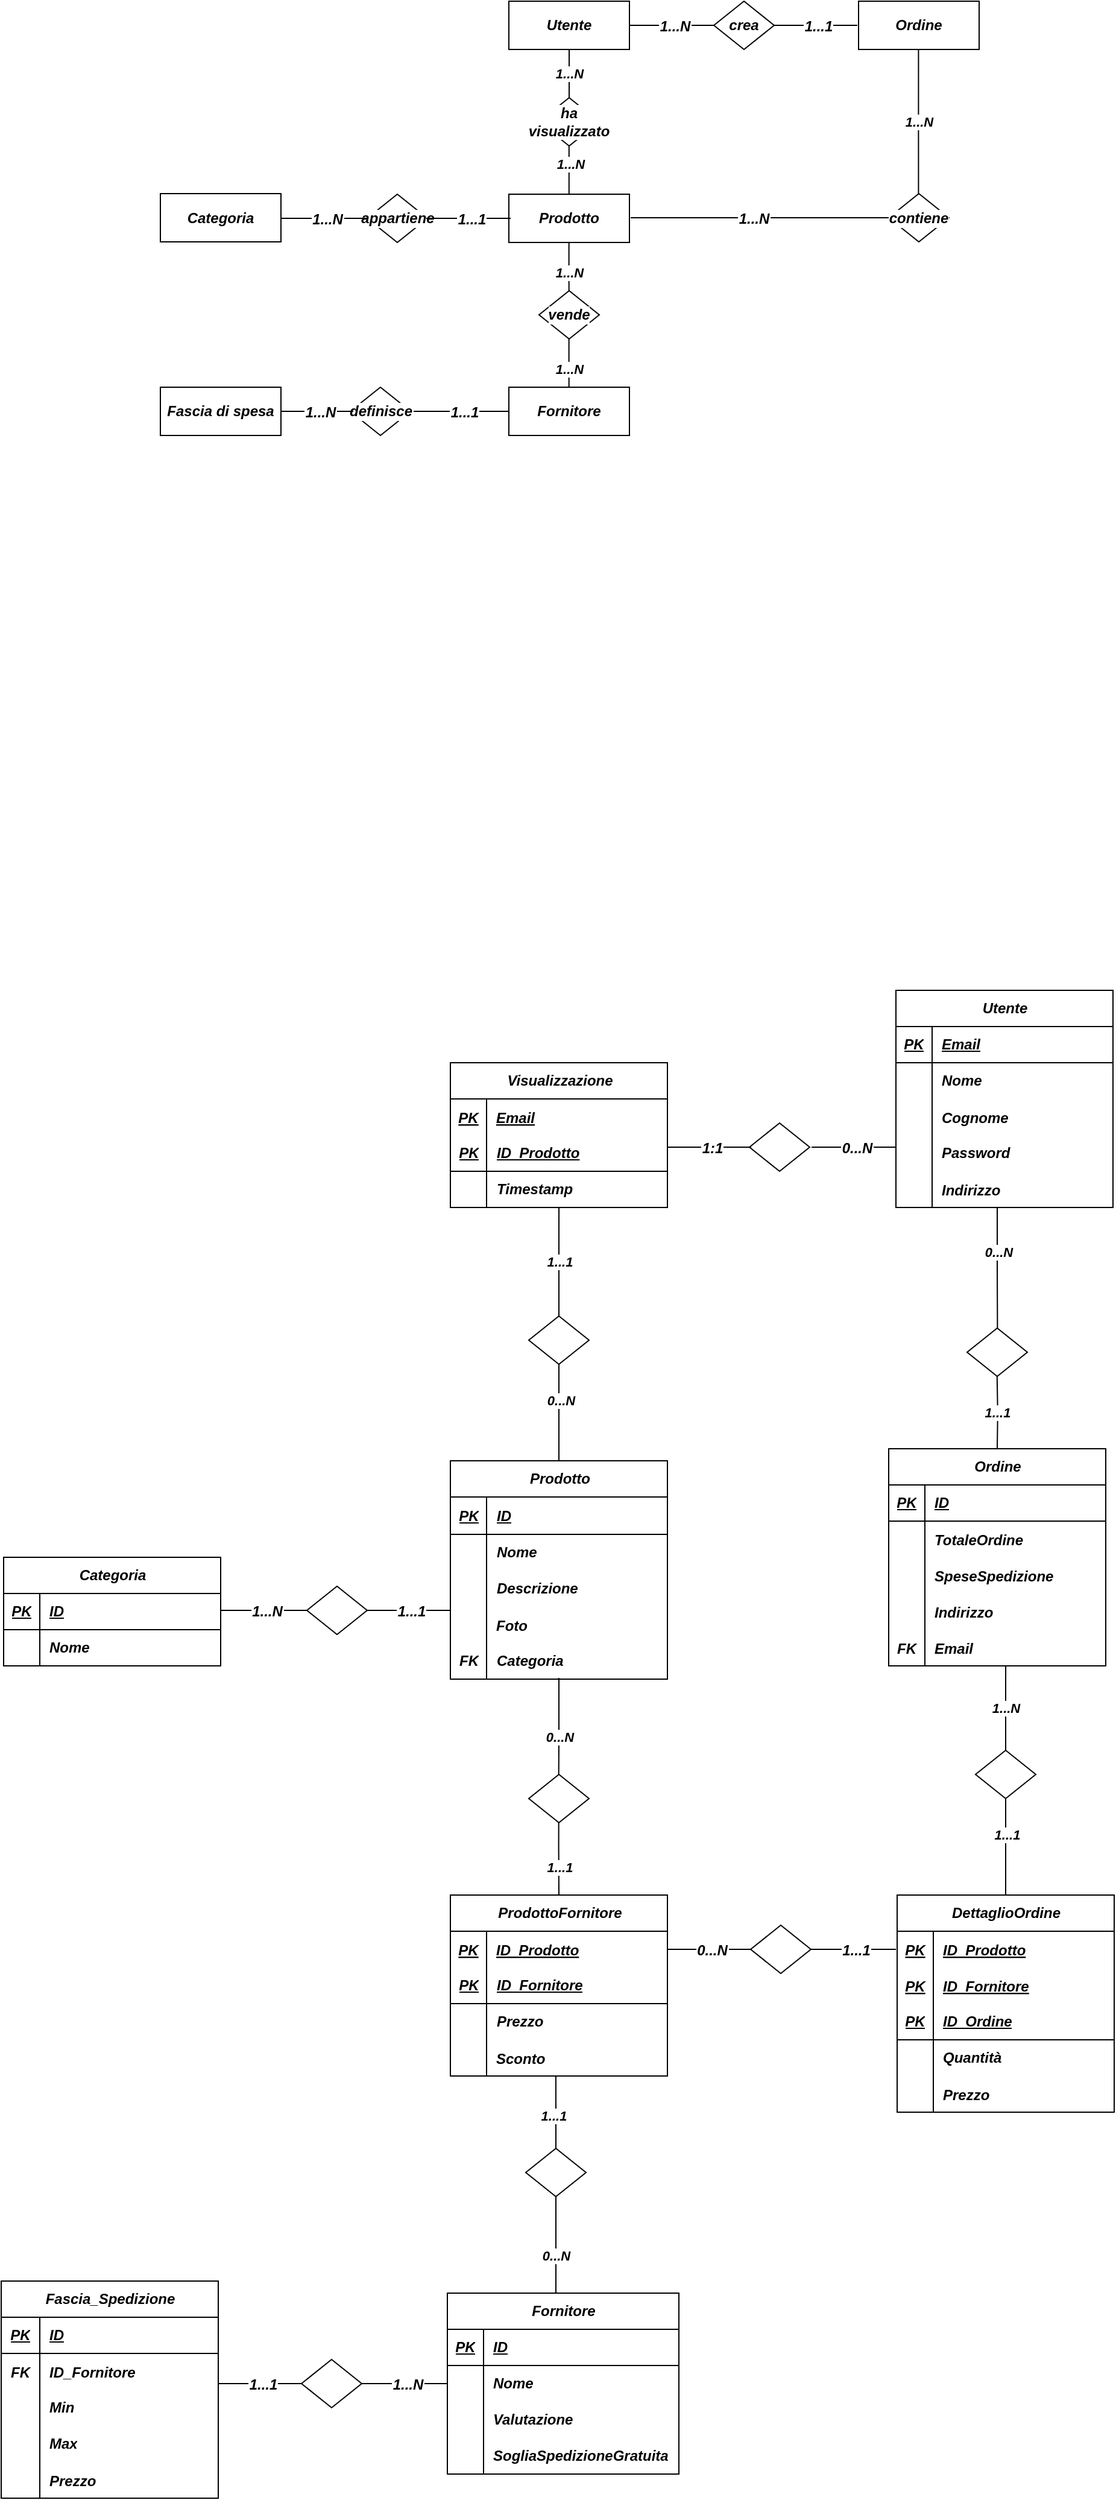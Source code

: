 <mxfile version="21.3.2" type="github">
  <diagram name="Pagina-1" id="mVMRGhxlT3Mc3romLue4">
    <mxGraphModel dx="2227" dy="1933" grid="1" gridSize="10" guides="1" tooltips="1" connect="1" arrows="1" fold="1" page="1" pageScale="1" pageWidth="827" pageHeight="1169" background="#ffffff" math="0" shadow="0">
      <root>
        <mxCell id="0" />
        <mxCell id="1" parent="0" />
        <mxCell id="PIYxGtumyjxavmhCKYst-17" style="edgeStyle=orthogonalEdgeStyle;rounded=0;orthogonalLoop=1;jettySize=auto;html=1;exitX=0.5;exitY=1;exitDx=0;exitDy=0;labelBackgroundColor=#FFFFFF;fontStyle=3" parent="1" source="PIYxGtumyjxavmhCKYst-2" edge="1">
          <mxGeometry relative="1" as="geometry">
            <mxPoint x="178.8" y="-49.6" as="targetPoint" />
          </mxGeometry>
        </mxCell>
        <mxCell id="PIYxGtumyjxavmhCKYst-18" value="1...N" style="edgeStyle=orthogonalEdgeStyle;rounded=0;orthogonalLoop=1;jettySize=auto;html=1;exitX=0.5;exitY=1;exitDx=0;exitDy=0;entryX=0.5;entryY=0;entryDx=0;entryDy=0;endArrow=none;endFill=0;labelBackgroundColor=#FFFFFF;fontStyle=3" parent="1" source="PIYxGtumyjxavmhCKYst-2" target="PIYxGtumyjxavmhCKYst-8" edge="1">
          <mxGeometry relative="1" as="geometry">
            <Array as="points" />
          </mxGeometry>
        </mxCell>
        <mxCell id="PIYxGtumyjxavmhCKYst-2" value="Utente" style="whiteSpace=wrap;html=1;align=center;fontSize=12;labelBackgroundColor=#FFFFFF;fontStyle=3" parent="1" vertex="1">
          <mxGeometry x="129" y="-90" width="100" height="40" as="geometry" />
        </mxCell>
        <mxCell id="PIYxGtumyjxavmhCKYst-3" value="Prodotto" style="whiteSpace=wrap;html=1;align=center;fontSize=12;labelBackgroundColor=#FFFFFF;fontStyle=3" parent="1" vertex="1">
          <mxGeometry x="129" y="70" width="100" height="40" as="geometry" />
        </mxCell>
        <mxCell id="PIYxGtumyjxavmhCKYst-4" value="Fornitore" style="whiteSpace=wrap;html=1;align=center;fontSize=12;labelBackgroundColor=#FFFFFF;fontStyle=3" parent="1" vertex="1">
          <mxGeometry x="129" y="230" width="100" height="40" as="geometry" />
        </mxCell>
        <mxCell id="PIYxGtumyjxavmhCKYst-7" value="Ordine" style="whiteSpace=wrap;html=1;align=center;fontSize=12;labelBackgroundColor=#FFFFFF;fontStyle=3" parent="1" vertex="1">
          <mxGeometry x="419" y="-90" width="100" height="40" as="geometry" />
        </mxCell>
        <mxCell id="PIYxGtumyjxavmhCKYst-8" value="ha visualizzato" style="shape=rhombus;perimeter=rhombusPerimeter;whiteSpace=wrap;html=1;align=center;fontSize=12;labelBackgroundColor=#FFFFFF;fontStyle=3" parent="1" vertex="1">
          <mxGeometry x="154" y="-10" width="50" height="40" as="geometry" />
        </mxCell>
        <mxCell id="PIYxGtumyjxavmhCKYst-9" value="crea" style="shape=rhombus;perimeter=rhombusPerimeter;whiteSpace=wrap;html=1;align=center;fontSize=12;labelBackgroundColor=#FFFFFF;fontStyle=3" parent="1" vertex="1">
          <mxGeometry x="299" y="-90" width="50" height="40" as="geometry" />
        </mxCell>
        <mxCell id="PIYxGtumyjxavmhCKYst-10" value="vende" style="shape=rhombus;perimeter=rhombusPerimeter;whiteSpace=wrap;html=1;align=center;fontSize=12;labelBackgroundColor=#FFFFFF;fontStyle=3" parent="1" vertex="1">
          <mxGeometry x="154" y="150" width="50" height="40" as="geometry" />
        </mxCell>
        <mxCell id="PIYxGtumyjxavmhCKYst-12" value="1...N" style="line;strokeWidth=1;rotatable=0;dashed=0;labelPosition=center;align=center;verticalAlign=middle;spacingTop=0;spacingLeft=6;points=[];portConstraint=eastwest;verticalLabelPosition=middle;labelBackgroundColor=#FFFFFF;fontStyle=3" parent="1" vertex="1">
          <mxGeometry x="229" y="-75" width="70" height="10" as="geometry" />
        </mxCell>
        <mxCell id="PIYxGtumyjxavmhCKYst-13" value="1...1" style="line;strokeWidth=1;rotatable=0;dashed=0;labelPosition=center;align=center;verticalAlign=middle;spacingTop=0;spacingLeft=6;points=[];portConstraint=eastwest;verticalLabelPosition=middle;labelBackgroundColor=#FFFFFF;fontStyle=3" parent="1" vertex="1">
          <mxGeometry x="348" y="-75" width="70" height="10" as="geometry" />
        </mxCell>
        <mxCell id="PIYxGtumyjxavmhCKYst-19" style="edgeStyle=orthogonalEdgeStyle;rounded=0;orthogonalLoop=1;jettySize=auto;html=1;exitX=0.5;exitY=1;exitDx=0;exitDy=0;entryX=0.5;entryY=0;entryDx=0;entryDy=0;endArrow=none;endFill=0;labelBackgroundColor=#FFFFFF;fontStyle=3" parent="1" edge="1">
          <mxGeometry relative="1" as="geometry">
            <mxPoint x="178.9" y="30" as="sourcePoint" />
            <mxPoint x="178.9" y="70" as="targetPoint" />
            <Array as="points">
              <mxPoint x="178.9" y="40" />
              <mxPoint x="178.9" y="40" />
            </Array>
          </mxGeometry>
        </mxCell>
        <mxCell id="e78Rjk-EZabSFZOPix0m-12" value="1...N" style="edgeLabel;html=1;align=center;verticalAlign=middle;resizable=0;points=[];labelBackgroundColor=#FFFFFF;fontStyle=3" parent="PIYxGtumyjxavmhCKYst-19" vertex="1" connectable="0">
          <mxGeometry x="-0.258" y="1" relative="1" as="geometry">
            <mxPoint as="offset" />
          </mxGeometry>
        </mxCell>
        <mxCell id="PIYxGtumyjxavmhCKYst-20" style="edgeStyle=orthogonalEdgeStyle;rounded=0;orthogonalLoop=1;jettySize=auto;html=1;exitX=0.5;exitY=1;exitDx=0;exitDy=0;entryX=0.5;entryY=0;entryDx=0;entryDy=0;endArrow=none;endFill=0;labelBackgroundColor=#FFFFFF;fontStyle=3" parent="1" edge="1">
          <mxGeometry relative="1" as="geometry">
            <mxPoint x="178.84" y="110" as="sourcePoint" />
            <mxPoint x="178.84" y="150" as="targetPoint" />
            <Array as="points">
              <mxPoint x="178.84" y="120" />
              <mxPoint x="178.84" y="120" />
            </Array>
          </mxGeometry>
        </mxCell>
        <mxCell id="e78Rjk-EZabSFZOPix0m-13" value="1...N" style="edgeLabel;html=1;align=center;verticalAlign=middle;resizable=0;points=[];labelBackgroundColor=#FFFFFF;fontStyle=3" parent="PIYxGtumyjxavmhCKYst-20" vertex="1" connectable="0">
          <mxGeometry x="0.219" relative="1" as="geometry">
            <mxPoint as="offset" />
          </mxGeometry>
        </mxCell>
        <mxCell id="0Rq2GvU38A9RxJDCwd3Y-1" value="contiene" style="shape=rhombus;perimeter=rhombusPerimeter;whiteSpace=wrap;html=1;align=center;fontSize=12;labelBackgroundColor=#FFFFFF;fontStyle=3" parent="1" vertex="1">
          <mxGeometry x="444" y="69.5" width="50" height="40" as="geometry" />
        </mxCell>
        <mxCell id="0Rq2GvU38A9RxJDCwd3Y-2" style="edgeStyle=orthogonalEdgeStyle;rounded=0;orthogonalLoop=1;jettySize=auto;html=1;endArrow=none;endFill=0;labelBackgroundColor=#FFFFFF;fontStyle=3" parent="1" edge="1">
          <mxGeometry relative="1" as="geometry">
            <mxPoint x="468.71" y="-50" as="sourcePoint" />
            <mxPoint x="468.71" y="70" as="targetPoint" />
            <Array as="points">
              <mxPoint x="468.71" y="20" />
            </Array>
          </mxGeometry>
        </mxCell>
        <mxCell id="e78Rjk-EZabSFZOPix0m-14" value="1...N" style="edgeLabel;html=1;align=center;verticalAlign=middle;resizable=0;points=[];labelBackgroundColor=#FFFFFF;fontStyle=3" parent="0Rq2GvU38A9RxJDCwd3Y-2" vertex="1" connectable="0">
          <mxGeometry x="-0.367" y="1" relative="1" as="geometry">
            <mxPoint x="-1" y="22" as="offset" />
          </mxGeometry>
        </mxCell>
        <mxCell id="VuH1P2dGyrRGzV6cBEOp-100" style="edgeStyle=orthogonalEdgeStyle;rounded=0;orthogonalLoop=1;jettySize=auto;html=1;entryX=0;entryY=0.5;entryDx=0;entryDy=0;endArrow=none;endFill=0;labelBackgroundColor=#FFFFFF;fontStyle=3" parent="1" source="0Rq2GvU38A9RxJDCwd3Y-4" target="0Rq2GvU38A9RxJDCwd3Y-1" edge="1">
          <mxGeometry relative="1" as="geometry">
            <Array as="points">
              <mxPoint x="420" y="90" />
              <mxPoint x="420" y="90" />
            </Array>
          </mxGeometry>
        </mxCell>
        <mxCell id="0Rq2GvU38A9RxJDCwd3Y-4" value="1...N" style="line;strokeWidth=1;rotatable=0;dashed=0;labelPosition=center;align=center;verticalAlign=middle;spacingTop=0;spacingLeft=6;points=[];portConstraint=eastwest;verticalLabelPosition=middle;labelBackgroundColor=#FFFFFF;fontStyle=3" parent="1" vertex="1">
          <mxGeometry x="230" y="84.5" width="199" height="10" as="geometry" />
        </mxCell>
        <mxCell id="e78Rjk-EZabSFZOPix0m-7" style="edgeStyle=orthogonalEdgeStyle;rounded=0;orthogonalLoop=1;jettySize=auto;html=1;exitX=0.5;exitY=1;exitDx=0;exitDy=0;labelBackgroundColor=#FFFFFF;fontStyle=3" parent="1" source="e78Rjk-EZabSFZOPix0m-8" edge="1">
          <mxGeometry relative="1" as="geometry">
            <mxPoint x="-110.2" y="109.9" as="targetPoint" />
          </mxGeometry>
        </mxCell>
        <mxCell id="e78Rjk-EZabSFZOPix0m-8" value="Categoria" style="whiteSpace=wrap;html=1;align=center;fontSize=12;labelBackgroundColor=#FFFFFF;fontStyle=3" parent="1" vertex="1">
          <mxGeometry x="-160" y="69.5" width="100" height="40" as="geometry" />
        </mxCell>
        <mxCell id="e78Rjk-EZabSFZOPix0m-9" value="" style="shape=rhombus;perimeter=rhombusPerimeter;whiteSpace=wrap;html=1;align=center;fontSize=12;fontStyle=3" parent="1" vertex="1">
          <mxGeometry x="-38.5" y="1224" width="50" height="40" as="geometry" />
        </mxCell>
        <mxCell id="e78Rjk-EZabSFZOPix0m-10" value="1...N" style="line;strokeWidth=1;rotatable=0;dashed=0;labelPosition=center;align=center;verticalAlign=middle;spacingTop=0;spacingLeft=6;points=[];portConstraint=eastwest;verticalLabelPosition=middle;fontStyle=3" parent="1" vertex="1">
          <mxGeometry x="-110" y="1239" width="71.5" height="10" as="geometry" />
        </mxCell>
        <mxCell id="e78Rjk-EZabSFZOPix0m-11" value="1...1" style="line;strokeWidth=1;rotatable=0;dashed=0;labelPosition=center;align=center;verticalAlign=middle;spacingTop=0;spacingLeft=6;points=[];portConstraint=eastwest;verticalLabelPosition=middle;fontStyle=3" parent="1" vertex="1">
          <mxGeometry x="10.5" y="1239" width="70" height="10" as="geometry" />
        </mxCell>
        <mxCell id="VuH1P2dGyrRGzV6cBEOp-28" value="Prodotto" style="shape=table;startSize=30;container=1;collapsible=1;childLayout=tableLayout;fixedRows=1;rowLines=0;fontStyle=3;align=center;resizeLast=1;html=1;" parent="1" vertex="1">
          <mxGeometry x="80.5" y="1120" width="180" height="181" as="geometry" />
        </mxCell>
        <mxCell id="VuH1P2dGyrRGzV6cBEOp-29" value="" style="shape=tableRow;horizontal=0;startSize=0;swimlaneHead=0;swimlaneBody=0;fillColor=none;collapsible=0;dropTarget=0;points=[[0,0.5],[1,0.5]];portConstraint=eastwest;top=0;left=0;right=0;bottom=1;fontStyle=3" parent="VuH1P2dGyrRGzV6cBEOp-28" vertex="1">
          <mxGeometry y="30" width="180" height="31" as="geometry" />
        </mxCell>
        <mxCell id="VuH1P2dGyrRGzV6cBEOp-30" value="&lt;u&gt;PK&lt;/u&gt;" style="shape=partialRectangle;connectable=0;fillColor=none;top=0;left=0;bottom=0;right=0;fontStyle=3;overflow=hidden;whiteSpace=wrap;html=1;" parent="VuH1P2dGyrRGzV6cBEOp-29" vertex="1">
          <mxGeometry width="30" height="31" as="geometry">
            <mxRectangle width="30" height="31" as="alternateBounds" />
          </mxGeometry>
        </mxCell>
        <mxCell id="VuH1P2dGyrRGzV6cBEOp-31" value="ID" style="shape=partialRectangle;connectable=0;fillColor=none;top=0;left=0;bottom=0;right=0;align=left;spacingLeft=6;fontStyle=7;overflow=hidden;whiteSpace=wrap;html=1;" parent="VuH1P2dGyrRGzV6cBEOp-29" vertex="1">
          <mxGeometry x="30" width="150" height="31" as="geometry">
            <mxRectangle width="150" height="31" as="alternateBounds" />
          </mxGeometry>
        </mxCell>
        <mxCell id="VuH1P2dGyrRGzV6cBEOp-32" value="" style="shape=tableRow;horizontal=0;startSize=0;swimlaneHead=0;swimlaneBody=0;fillColor=none;collapsible=0;dropTarget=0;points=[[0,0.5],[1,0.5]];portConstraint=eastwest;top=0;left=0;right=0;bottom=0;fontStyle=3" parent="VuH1P2dGyrRGzV6cBEOp-28" vertex="1">
          <mxGeometry y="61" width="180" height="30" as="geometry" />
        </mxCell>
        <mxCell id="VuH1P2dGyrRGzV6cBEOp-33" value="" style="shape=partialRectangle;connectable=0;fillColor=none;top=0;left=0;bottom=0;right=0;editable=1;overflow=hidden;whiteSpace=wrap;html=1;fontStyle=3" parent="VuH1P2dGyrRGzV6cBEOp-32" vertex="1">
          <mxGeometry width="30" height="30" as="geometry">
            <mxRectangle width="30" height="30" as="alternateBounds" />
          </mxGeometry>
        </mxCell>
        <mxCell id="VuH1P2dGyrRGzV6cBEOp-34" value="Nome" style="shape=partialRectangle;connectable=0;fillColor=none;top=0;left=0;bottom=0;right=0;align=left;spacingLeft=6;overflow=hidden;whiteSpace=wrap;html=1;fontStyle=3" parent="VuH1P2dGyrRGzV6cBEOp-32" vertex="1">
          <mxGeometry x="30" width="150" height="30" as="geometry">
            <mxRectangle width="150" height="30" as="alternateBounds" />
          </mxGeometry>
        </mxCell>
        <mxCell id="VuH1P2dGyrRGzV6cBEOp-35" value="" style="shape=tableRow;horizontal=0;startSize=0;swimlaneHead=0;swimlaneBody=0;fillColor=none;collapsible=0;dropTarget=0;points=[[0,0.5],[1,0.5]];portConstraint=eastwest;top=0;left=0;right=0;bottom=0;fontStyle=3" parent="VuH1P2dGyrRGzV6cBEOp-28" vertex="1">
          <mxGeometry y="91" width="180" height="30" as="geometry" />
        </mxCell>
        <mxCell id="VuH1P2dGyrRGzV6cBEOp-36" value="" style="shape=partialRectangle;connectable=0;fillColor=none;top=0;left=0;bottom=0;right=0;editable=1;overflow=hidden;whiteSpace=wrap;html=1;fontStyle=3" parent="VuH1P2dGyrRGzV6cBEOp-35" vertex="1">
          <mxGeometry width="30" height="30" as="geometry">
            <mxRectangle width="30" height="30" as="alternateBounds" />
          </mxGeometry>
        </mxCell>
        <mxCell id="VuH1P2dGyrRGzV6cBEOp-37" value="Descrizione" style="shape=partialRectangle;connectable=0;fillColor=none;top=0;left=0;bottom=0;right=0;align=left;spacingLeft=6;overflow=hidden;whiteSpace=wrap;html=1;fontStyle=3" parent="VuH1P2dGyrRGzV6cBEOp-35" vertex="1">
          <mxGeometry x="30" width="150" height="30" as="geometry">
            <mxRectangle width="150" height="30" as="alternateBounds" />
          </mxGeometry>
        </mxCell>
        <mxCell id="VuH1P2dGyrRGzV6cBEOp-300" value="" style="shape=tableRow;horizontal=0;startSize=0;swimlaneHead=0;swimlaneBody=0;fillColor=none;collapsible=0;dropTarget=0;points=[[0,0.5],[1,0.5]];portConstraint=eastwest;top=0;left=0;right=0;bottom=0;fontStyle=3" parent="VuH1P2dGyrRGzV6cBEOp-28" vertex="1">
          <mxGeometry y="121" width="180" height="30" as="geometry" />
        </mxCell>
        <mxCell id="VuH1P2dGyrRGzV6cBEOp-301" value="" style="shape=partialRectangle;connectable=0;fillColor=none;top=0;left=0;bottom=0;right=0;editable=1;overflow=hidden;fontStyle=3" parent="VuH1P2dGyrRGzV6cBEOp-300" vertex="1">
          <mxGeometry width="30" height="30" as="geometry">
            <mxRectangle width="30" height="30" as="alternateBounds" />
          </mxGeometry>
        </mxCell>
        <mxCell id="VuH1P2dGyrRGzV6cBEOp-302" value="Foto" style="shape=partialRectangle;connectable=0;fillColor=none;top=0;left=0;bottom=0;right=0;align=left;spacingLeft=6;overflow=hidden;fontStyle=3" parent="VuH1P2dGyrRGzV6cBEOp-300" vertex="1">
          <mxGeometry x="30" width="150" height="30" as="geometry">
            <mxRectangle width="150" height="30" as="alternateBounds" />
          </mxGeometry>
        </mxCell>
        <mxCell id="VuH1P2dGyrRGzV6cBEOp-38" value="" style="shape=tableRow;horizontal=0;startSize=0;swimlaneHead=0;swimlaneBody=0;fillColor=none;collapsible=0;dropTarget=0;points=[[0,0.5],[1,0.5]];portConstraint=eastwest;top=0;left=0;right=0;bottom=0;fontStyle=3" parent="VuH1P2dGyrRGzV6cBEOp-28" vertex="1">
          <mxGeometry y="151" width="180" height="30" as="geometry" />
        </mxCell>
        <mxCell id="VuH1P2dGyrRGzV6cBEOp-39" value="FK" style="shape=partialRectangle;connectable=0;fillColor=none;top=0;left=0;bottom=0;right=0;editable=1;overflow=hidden;whiteSpace=wrap;html=1;fontStyle=3" parent="VuH1P2dGyrRGzV6cBEOp-38" vertex="1">
          <mxGeometry width="30" height="30" as="geometry">
            <mxRectangle width="30" height="30" as="alternateBounds" />
          </mxGeometry>
        </mxCell>
        <mxCell id="VuH1P2dGyrRGzV6cBEOp-40" value="Categoria" style="shape=partialRectangle;connectable=0;fillColor=none;top=0;left=0;bottom=0;right=0;align=left;spacingLeft=6;overflow=hidden;whiteSpace=wrap;html=1;fontStyle=3" parent="VuH1P2dGyrRGzV6cBEOp-38" vertex="1">
          <mxGeometry x="30" width="150" height="30" as="geometry">
            <mxRectangle width="150" height="30" as="alternateBounds" />
          </mxGeometry>
        </mxCell>
        <mxCell id="VuH1P2dGyrRGzV6cBEOp-102" style="edgeStyle=orthogonalEdgeStyle;rounded=0;orthogonalLoop=1;jettySize=auto;html=1;exitX=0.5;exitY=1;exitDx=0;exitDy=0;fontStyle=3" parent="1" edge="1">
          <mxGeometry relative="1" as="geometry">
            <mxPoint x="170.3" y="1010.4" as="targetPoint" />
            <mxPoint x="170.5" y="1010" as="sourcePoint" />
          </mxGeometry>
        </mxCell>
        <mxCell id="VuH1P2dGyrRGzV6cBEOp-103" value="1...1" style="edgeStyle=orthogonalEdgeStyle;rounded=0;orthogonalLoop=1;jettySize=auto;html=1;entryX=0.5;entryY=0;entryDx=0;entryDy=0;endArrow=none;endFill=0;fontStyle=3;exitX=0.514;exitY=1.018;exitDx=0;exitDy=0;exitPerimeter=0;" parent="1" target="VuH1P2dGyrRGzV6cBEOp-104" edge="1">
          <mxGeometry relative="1" as="geometry">
            <Array as="points">
              <mxPoint x="170" y="960" />
              <mxPoint x="170" y="960" />
            </Array>
            <mxPoint x="170.52" y="910.54" as="sourcePoint" />
          </mxGeometry>
        </mxCell>
        <mxCell id="VuH1P2dGyrRGzV6cBEOp-104" value="" style="shape=rhombus;perimeter=rhombusPerimeter;whiteSpace=wrap;html=1;align=center;fontSize=12;fontStyle=3" parent="1" vertex="1">
          <mxGeometry x="145.5" y="1000" width="50" height="40" as="geometry" />
        </mxCell>
        <mxCell id="VuH1P2dGyrRGzV6cBEOp-105" style="edgeStyle=orthogonalEdgeStyle;rounded=0;orthogonalLoop=1;jettySize=auto;html=1;exitX=0.5;exitY=1;exitDx=0;exitDy=0;entryX=0.5;entryY=0;entryDx=0;entryDy=0;endArrow=none;endFill=0;fontStyle=3" parent="1" source="VuH1P2dGyrRGzV6cBEOp-104" target="VuH1P2dGyrRGzV6cBEOp-28" edge="1">
          <mxGeometry relative="1" as="geometry">
            <mxPoint x="170.4" y="1090" as="sourcePoint" />
            <mxPoint x="170.4" y="1130" as="targetPoint" />
            <Array as="points" />
          </mxGeometry>
        </mxCell>
        <mxCell id="VuH1P2dGyrRGzV6cBEOp-106" value="0...N" style="edgeLabel;html=1;align=center;verticalAlign=middle;resizable=0;points=[];fontStyle=3" parent="VuH1P2dGyrRGzV6cBEOp-105" vertex="1" connectable="0">
          <mxGeometry x="-0.258" y="1" relative="1" as="geometry">
            <mxPoint as="offset" />
          </mxGeometry>
        </mxCell>
        <mxCell id="VuH1P2dGyrRGzV6cBEOp-112" style="edgeStyle=orthogonalEdgeStyle;rounded=0;orthogonalLoop=1;jettySize=auto;html=1;exitX=0.5;exitY=1;exitDx=0;exitDy=0;entryX=0.5;entryY=0;entryDx=0;entryDy=0;endArrow=none;endFill=0;labelBackgroundColor=#FFFFFF;fontStyle=3" parent="1" edge="1">
          <mxGeometry relative="1" as="geometry">
            <mxPoint x="178.84" y="190" as="sourcePoint" />
            <mxPoint x="178.84" y="230" as="targetPoint" />
            <Array as="points">
              <mxPoint x="178.84" y="200" />
              <mxPoint x="178.84" y="200" />
            </Array>
          </mxGeometry>
        </mxCell>
        <mxCell id="VuH1P2dGyrRGzV6cBEOp-113" value="1...N" style="edgeLabel;html=1;align=center;verticalAlign=middle;resizable=0;points=[];labelBackgroundColor=#FFFFFF;fontStyle=3" parent="VuH1P2dGyrRGzV6cBEOp-112" vertex="1" connectable="0">
          <mxGeometry x="0.219" relative="1" as="geometry">
            <mxPoint as="offset" />
          </mxGeometry>
        </mxCell>
        <mxCell id="VuH1P2dGyrRGzV6cBEOp-119" value="" style="shape=rhombus;perimeter=rhombusPerimeter;whiteSpace=wrap;html=1;align=center;fontSize=12;fontStyle=3" parent="1" vertex="1">
          <mxGeometry x="145.5" y="1380" width="50" height="40" as="geometry" />
        </mxCell>
        <mxCell id="VuH1P2dGyrRGzV6cBEOp-120" style="edgeStyle=orthogonalEdgeStyle;rounded=0;orthogonalLoop=1;jettySize=auto;html=1;entryX=0.5;entryY=0;entryDx=0;entryDy=0;endArrow=none;endFill=0;fontStyle=3" parent="1" edge="1">
          <mxGeometry relative="1" as="geometry">
            <mxPoint x="170.5" y="1300" as="sourcePoint" />
            <mxPoint x="170.34" y="1380" as="targetPoint" />
            <Array as="points">
              <mxPoint x="169.5" y="1350" />
            </Array>
          </mxGeometry>
        </mxCell>
        <mxCell id="VuH1P2dGyrRGzV6cBEOp-121" value="0...N" style="edgeLabel;html=1;align=center;verticalAlign=middle;resizable=0;points=[];fontStyle=3" parent="VuH1P2dGyrRGzV6cBEOp-120" vertex="1" connectable="0">
          <mxGeometry x="0.219" relative="1" as="geometry">
            <mxPoint as="offset" />
          </mxGeometry>
        </mxCell>
        <mxCell id="VuH1P2dGyrRGzV6cBEOp-122" style="edgeStyle=orthogonalEdgeStyle;rounded=0;orthogonalLoop=1;jettySize=auto;html=1;exitX=0.5;exitY=1;exitDx=0;exitDy=0;endArrow=none;endFill=0;fontStyle=3;entryX=0.5;entryY=0;entryDx=0;entryDy=0;" parent="1" target="VuH1P2dGyrRGzV6cBEOp-427" edge="1">
          <mxGeometry relative="1" as="geometry">
            <mxPoint x="170.34" y="1420" as="sourcePoint" />
            <mxPoint x="170" y="1460" as="targetPoint" />
            <Array as="points">
              <mxPoint x="170" y="1440" />
            </Array>
          </mxGeometry>
        </mxCell>
        <mxCell id="VuH1P2dGyrRGzV6cBEOp-123" value="1...1" style="edgeLabel;html=1;align=center;verticalAlign=middle;resizable=0;points=[];fontStyle=3" parent="VuH1P2dGyrRGzV6cBEOp-122" vertex="1" connectable="0">
          <mxGeometry x="0.219" relative="1" as="geometry">
            <mxPoint as="offset" />
          </mxGeometry>
        </mxCell>
        <mxCell id="VuH1P2dGyrRGzV6cBEOp-124" value="appartiene" style="shape=rhombus;perimeter=rhombusPerimeter;whiteSpace=wrap;html=1;align=center;fontSize=12;labelBackgroundColor=#FFFFFF;fontStyle=3" parent="1" vertex="1">
          <mxGeometry x="11.5" y="70" width="50" height="40" as="geometry" />
        </mxCell>
        <mxCell id="VuH1P2dGyrRGzV6cBEOp-125" value="1...N" style="line;strokeWidth=1;rotatable=0;dashed=0;labelPosition=center;align=center;verticalAlign=middle;spacingTop=0;spacingLeft=6;points=[];portConstraint=eastwest;verticalLabelPosition=middle;labelBackgroundColor=#FFFFFF;fontStyle=3" parent="1" vertex="1">
          <mxGeometry x="-60" y="85" width="71.5" height="10" as="geometry" />
        </mxCell>
        <mxCell id="VuH1P2dGyrRGzV6cBEOp-126" value="1...1" style="line;strokeWidth=1;rotatable=0;dashed=0;labelPosition=center;align=center;verticalAlign=middle;spacingTop=0;spacingLeft=6;points=[];portConstraint=eastwest;verticalLabelPosition=middle;labelBackgroundColor=#FFFFFF;fontStyle=3" parent="1" vertex="1">
          <mxGeometry x="60.5" y="85" width="70" height="10" as="geometry" />
        </mxCell>
        <mxCell id="VuH1P2dGyrRGzV6cBEOp-162" value="Fornitore" style="shape=table;startSize=30;container=1;collapsible=1;childLayout=tableLayout;fixedRows=1;rowLines=0;fontStyle=3;align=center;resizeLast=1;html=1;" parent="1" vertex="1">
          <mxGeometry x="78" y="1810" width="192" height="150" as="geometry" />
        </mxCell>
        <mxCell id="VuH1P2dGyrRGzV6cBEOp-163" value="" style="shape=tableRow;horizontal=0;startSize=0;swimlaneHead=0;swimlaneBody=0;fillColor=none;collapsible=0;dropTarget=0;points=[[0,0.5],[1,0.5]];portConstraint=eastwest;top=0;left=0;right=0;bottom=1;fontStyle=3" parent="VuH1P2dGyrRGzV6cBEOp-162" vertex="1">
          <mxGeometry y="30" width="192" height="30" as="geometry" />
        </mxCell>
        <mxCell id="VuH1P2dGyrRGzV6cBEOp-164" value="&lt;u&gt;PK&lt;/u&gt;" style="shape=partialRectangle;connectable=0;fillColor=none;top=0;left=0;bottom=0;right=0;fontStyle=3;overflow=hidden;whiteSpace=wrap;html=1;" parent="VuH1P2dGyrRGzV6cBEOp-163" vertex="1">
          <mxGeometry width="30" height="30" as="geometry">
            <mxRectangle width="30" height="30" as="alternateBounds" />
          </mxGeometry>
        </mxCell>
        <mxCell id="VuH1P2dGyrRGzV6cBEOp-165" value="ID" style="shape=partialRectangle;connectable=0;fillColor=none;top=0;left=0;bottom=0;right=0;align=left;spacingLeft=6;fontStyle=7;overflow=hidden;whiteSpace=wrap;html=1;" parent="VuH1P2dGyrRGzV6cBEOp-163" vertex="1">
          <mxGeometry x="30" width="162" height="30" as="geometry">
            <mxRectangle width="162" height="30" as="alternateBounds" />
          </mxGeometry>
        </mxCell>
        <mxCell id="VuH1P2dGyrRGzV6cBEOp-166" value="" style="shape=tableRow;horizontal=0;startSize=0;swimlaneHead=0;swimlaneBody=0;fillColor=none;collapsible=0;dropTarget=0;points=[[0,0.5],[1,0.5]];portConstraint=eastwest;top=0;left=0;right=0;bottom=0;fontStyle=3" parent="VuH1P2dGyrRGzV6cBEOp-162" vertex="1">
          <mxGeometry y="60" width="192" height="30" as="geometry" />
        </mxCell>
        <mxCell id="VuH1P2dGyrRGzV6cBEOp-167" value="" style="shape=partialRectangle;connectable=0;fillColor=none;top=0;left=0;bottom=0;right=0;editable=1;overflow=hidden;whiteSpace=wrap;html=1;fontStyle=3" parent="VuH1P2dGyrRGzV6cBEOp-166" vertex="1">
          <mxGeometry width="30" height="30" as="geometry">
            <mxRectangle width="30" height="30" as="alternateBounds" />
          </mxGeometry>
        </mxCell>
        <mxCell id="VuH1P2dGyrRGzV6cBEOp-168" value="Nome" style="shape=partialRectangle;connectable=0;fillColor=none;top=0;left=0;bottom=0;right=0;align=left;spacingLeft=6;overflow=hidden;whiteSpace=wrap;html=1;fontStyle=3" parent="VuH1P2dGyrRGzV6cBEOp-166" vertex="1">
          <mxGeometry x="30" width="162" height="30" as="geometry">
            <mxRectangle width="162" height="30" as="alternateBounds" />
          </mxGeometry>
        </mxCell>
        <mxCell id="VuH1P2dGyrRGzV6cBEOp-169" value="" style="shape=tableRow;horizontal=0;startSize=0;swimlaneHead=0;swimlaneBody=0;fillColor=none;collapsible=0;dropTarget=0;points=[[0,0.5],[1,0.5]];portConstraint=eastwest;top=0;left=0;right=0;bottom=0;fontStyle=3" parent="VuH1P2dGyrRGzV6cBEOp-162" vertex="1">
          <mxGeometry y="90" width="192" height="30" as="geometry" />
        </mxCell>
        <mxCell id="VuH1P2dGyrRGzV6cBEOp-170" value="" style="shape=partialRectangle;connectable=0;fillColor=none;top=0;left=0;bottom=0;right=0;editable=1;overflow=hidden;whiteSpace=wrap;html=1;fontStyle=3" parent="VuH1P2dGyrRGzV6cBEOp-169" vertex="1">
          <mxGeometry width="30" height="30" as="geometry">
            <mxRectangle width="30" height="30" as="alternateBounds" />
          </mxGeometry>
        </mxCell>
        <mxCell id="VuH1P2dGyrRGzV6cBEOp-171" value="Valutazione&amp;nbsp;" style="shape=partialRectangle;connectable=0;fillColor=none;top=0;left=0;bottom=0;right=0;align=left;spacingLeft=6;overflow=hidden;whiteSpace=wrap;html=1;fontStyle=3" parent="VuH1P2dGyrRGzV6cBEOp-169" vertex="1">
          <mxGeometry x="30" width="162" height="30" as="geometry">
            <mxRectangle width="162" height="30" as="alternateBounds" />
          </mxGeometry>
        </mxCell>
        <mxCell id="VuH1P2dGyrRGzV6cBEOp-172" value="" style="shape=tableRow;horizontal=0;startSize=0;swimlaneHead=0;swimlaneBody=0;fillColor=none;collapsible=0;dropTarget=0;points=[[0,0.5],[1,0.5]];portConstraint=eastwest;top=0;left=0;right=0;bottom=0;fontStyle=3" parent="VuH1P2dGyrRGzV6cBEOp-162" vertex="1">
          <mxGeometry y="120" width="192" height="30" as="geometry" />
        </mxCell>
        <mxCell id="VuH1P2dGyrRGzV6cBEOp-173" value="" style="shape=partialRectangle;connectable=0;fillColor=none;top=0;left=0;bottom=0;right=0;editable=1;overflow=hidden;whiteSpace=wrap;html=1;fontStyle=3" parent="VuH1P2dGyrRGzV6cBEOp-172" vertex="1">
          <mxGeometry width="30" height="30" as="geometry">
            <mxRectangle width="30" height="30" as="alternateBounds" />
          </mxGeometry>
        </mxCell>
        <mxCell id="VuH1P2dGyrRGzV6cBEOp-174" value="SogliaSpedizioneGratuita" style="shape=partialRectangle;connectable=0;fillColor=none;top=0;left=0;bottom=0;right=0;align=left;spacingLeft=6;overflow=hidden;whiteSpace=wrap;html=1;fontStyle=3" parent="VuH1P2dGyrRGzV6cBEOp-172" vertex="1">
          <mxGeometry x="30" width="162" height="30" as="geometry">
            <mxRectangle width="162" height="30" as="alternateBounds" />
          </mxGeometry>
        </mxCell>
        <mxCell id="VuH1P2dGyrRGzV6cBEOp-194" style="edgeStyle=orthogonalEdgeStyle;rounded=0;orthogonalLoop=1;jettySize=auto;html=1;exitX=0.5;exitY=1;exitDx=0;exitDy=0;endArrow=none;endFill=0;fontStyle=3" parent="1" source="VuH1P2dGyrRGzV6cBEOp-191" edge="1">
          <mxGeometry relative="1" as="geometry">
            <mxPoint x="168.84" y="1750" as="sourcePoint" />
            <mxPoint x="168" y="1810" as="targetPoint" />
            <Array as="points">
              <mxPoint x="168" y="1810" />
            </Array>
          </mxGeometry>
        </mxCell>
        <mxCell id="VuH1P2dGyrRGzV6cBEOp-195" value="0...N" style="edgeLabel;html=1;align=center;verticalAlign=middle;resizable=0;points=[];fontStyle=3" parent="VuH1P2dGyrRGzV6cBEOp-194" vertex="1" connectable="0">
          <mxGeometry x="0.219" relative="1" as="geometry">
            <mxPoint as="offset" />
          </mxGeometry>
        </mxCell>
        <mxCell id="VuH1P2dGyrRGzV6cBEOp-196" value="Utente" style="shape=table;startSize=30;container=1;collapsible=1;childLayout=tableLayout;fixedRows=1;rowLines=0;fontStyle=3;align=center;resizeLast=1;html=1;" parent="1" vertex="1">
          <mxGeometry x="450" y="730" width="180" height="180" as="geometry" />
        </mxCell>
        <mxCell id="VuH1P2dGyrRGzV6cBEOp-197" value="" style="shape=tableRow;horizontal=0;startSize=0;swimlaneHead=0;swimlaneBody=0;fillColor=none;collapsible=0;dropTarget=0;points=[[0,0.5],[1,0.5]];portConstraint=eastwest;top=0;left=0;right=0;bottom=1;fontStyle=3" parent="VuH1P2dGyrRGzV6cBEOp-196" vertex="1">
          <mxGeometry y="30" width="180" height="30" as="geometry" />
        </mxCell>
        <mxCell id="VuH1P2dGyrRGzV6cBEOp-198" value="&lt;u&gt;PK&lt;/u&gt;" style="shape=partialRectangle;connectable=0;fillColor=none;top=0;left=0;bottom=0;right=0;fontStyle=3;overflow=hidden;whiteSpace=wrap;html=1;" parent="VuH1P2dGyrRGzV6cBEOp-197" vertex="1">
          <mxGeometry width="30" height="30" as="geometry">
            <mxRectangle width="30" height="30" as="alternateBounds" />
          </mxGeometry>
        </mxCell>
        <mxCell id="VuH1P2dGyrRGzV6cBEOp-199" value="Email" style="shape=partialRectangle;connectable=0;fillColor=none;top=0;left=0;bottom=0;right=0;align=left;spacingLeft=6;fontStyle=7;overflow=hidden;whiteSpace=wrap;html=1;" parent="VuH1P2dGyrRGzV6cBEOp-197" vertex="1">
          <mxGeometry x="30" width="150" height="30" as="geometry">
            <mxRectangle width="150" height="30" as="alternateBounds" />
          </mxGeometry>
        </mxCell>
        <mxCell id="VuH1P2dGyrRGzV6cBEOp-200" value="" style="shape=tableRow;horizontal=0;startSize=0;swimlaneHead=0;swimlaneBody=0;fillColor=none;collapsible=0;dropTarget=0;points=[[0,0.5],[1,0.5]];portConstraint=eastwest;top=0;left=0;right=0;bottom=0;fontStyle=3" parent="VuH1P2dGyrRGzV6cBEOp-196" vertex="1">
          <mxGeometry y="60" width="180" height="30" as="geometry" />
        </mxCell>
        <mxCell id="VuH1P2dGyrRGzV6cBEOp-201" value="" style="shape=partialRectangle;connectable=0;fillColor=none;top=0;left=0;bottom=0;right=0;editable=1;overflow=hidden;whiteSpace=wrap;html=1;fontStyle=3" parent="VuH1P2dGyrRGzV6cBEOp-200" vertex="1">
          <mxGeometry width="30" height="30" as="geometry">
            <mxRectangle width="30" height="30" as="alternateBounds" />
          </mxGeometry>
        </mxCell>
        <mxCell id="VuH1P2dGyrRGzV6cBEOp-202" value="Nome" style="shape=partialRectangle;connectable=0;fillColor=none;top=0;left=0;bottom=0;right=0;align=left;spacingLeft=6;overflow=hidden;whiteSpace=wrap;html=1;fontStyle=3" parent="VuH1P2dGyrRGzV6cBEOp-200" vertex="1">
          <mxGeometry x="30" width="150" height="30" as="geometry">
            <mxRectangle width="150" height="30" as="alternateBounds" />
          </mxGeometry>
        </mxCell>
        <mxCell id="VuH1P2dGyrRGzV6cBEOp-305" value="" style="shape=tableRow;horizontal=0;startSize=0;swimlaneHead=0;swimlaneBody=0;fillColor=none;collapsible=0;dropTarget=0;points=[[0,0.5],[1,0.5]];portConstraint=eastwest;top=0;left=0;right=0;bottom=0;fontStyle=3" parent="VuH1P2dGyrRGzV6cBEOp-196" vertex="1">
          <mxGeometry y="90" width="180" height="30" as="geometry" />
        </mxCell>
        <mxCell id="VuH1P2dGyrRGzV6cBEOp-306" value="" style="shape=partialRectangle;connectable=0;fillColor=none;top=0;left=0;bottom=0;right=0;editable=1;overflow=hidden;fontStyle=3" parent="VuH1P2dGyrRGzV6cBEOp-305" vertex="1">
          <mxGeometry width="30" height="30" as="geometry">
            <mxRectangle width="30" height="30" as="alternateBounds" />
          </mxGeometry>
        </mxCell>
        <mxCell id="VuH1P2dGyrRGzV6cBEOp-307" value="Cognome" style="shape=partialRectangle;connectable=0;fillColor=none;top=0;left=0;bottom=0;right=0;align=left;spacingLeft=6;overflow=hidden;fontStyle=3" parent="VuH1P2dGyrRGzV6cBEOp-305" vertex="1">
          <mxGeometry x="30" width="150" height="30" as="geometry">
            <mxRectangle width="150" height="30" as="alternateBounds" />
          </mxGeometry>
        </mxCell>
        <mxCell id="VuH1P2dGyrRGzV6cBEOp-206" value="" style="shape=tableRow;horizontal=0;startSize=0;swimlaneHead=0;swimlaneBody=0;fillColor=none;collapsible=0;dropTarget=0;points=[[0,0.5],[1,0.5]];portConstraint=eastwest;top=0;left=0;right=0;bottom=0;fontStyle=3" parent="VuH1P2dGyrRGzV6cBEOp-196" vertex="1">
          <mxGeometry y="120" width="180" height="30" as="geometry" />
        </mxCell>
        <mxCell id="VuH1P2dGyrRGzV6cBEOp-207" value="" style="shape=partialRectangle;connectable=0;fillColor=none;top=0;left=0;bottom=0;right=0;editable=1;overflow=hidden;whiteSpace=wrap;html=1;fontStyle=3" parent="VuH1P2dGyrRGzV6cBEOp-206" vertex="1">
          <mxGeometry width="30" height="30" as="geometry">
            <mxRectangle width="30" height="30" as="alternateBounds" />
          </mxGeometry>
        </mxCell>
        <mxCell id="VuH1P2dGyrRGzV6cBEOp-208" value="Password" style="shape=partialRectangle;connectable=0;fillColor=none;top=0;left=0;bottom=0;right=0;align=left;spacingLeft=6;overflow=hidden;whiteSpace=wrap;html=1;fontStyle=3" parent="VuH1P2dGyrRGzV6cBEOp-206" vertex="1">
          <mxGeometry x="30" width="150" height="30" as="geometry">
            <mxRectangle width="150" height="30" as="alternateBounds" />
          </mxGeometry>
        </mxCell>
        <mxCell id="VuH1P2dGyrRGzV6cBEOp-314" value="" style="shape=tableRow;horizontal=0;startSize=0;swimlaneHead=0;swimlaneBody=0;fillColor=none;collapsible=0;dropTarget=0;points=[[0,0.5],[1,0.5]];portConstraint=eastwest;top=0;left=0;right=0;bottom=0;fontStyle=3" parent="VuH1P2dGyrRGzV6cBEOp-196" vertex="1">
          <mxGeometry y="150" width="180" height="30" as="geometry" />
        </mxCell>
        <mxCell id="VuH1P2dGyrRGzV6cBEOp-315" value="" style="shape=partialRectangle;connectable=0;fillColor=none;top=0;left=0;bottom=0;right=0;editable=1;overflow=hidden;fontStyle=3" parent="VuH1P2dGyrRGzV6cBEOp-314" vertex="1">
          <mxGeometry width="30" height="30" as="geometry">
            <mxRectangle width="30" height="30" as="alternateBounds" />
          </mxGeometry>
        </mxCell>
        <mxCell id="VuH1P2dGyrRGzV6cBEOp-316" value="Indirizzo" style="shape=partialRectangle;connectable=0;fillColor=none;top=0;left=0;bottom=0;right=0;align=left;spacingLeft=6;overflow=hidden;fontStyle=3" parent="VuH1P2dGyrRGzV6cBEOp-314" vertex="1">
          <mxGeometry x="30" width="150" height="30" as="geometry">
            <mxRectangle width="150" height="30" as="alternateBounds" />
          </mxGeometry>
        </mxCell>
        <mxCell id="VuH1P2dGyrRGzV6cBEOp-209" value="Ordine" style="shape=table;startSize=30;container=1;collapsible=1;childLayout=tableLayout;fixedRows=1;rowLines=0;fontStyle=3;align=center;resizeLast=1;html=1;" parent="1" vertex="1">
          <mxGeometry x="444" y="1110" width="180" height="180" as="geometry" />
        </mxCell>
        <mxCell id="VuH1P2dGyrRGzV6cBEOp-210" value="" style="shape=tableRow;horizontal=0;startSize=0;swimlaneHead=0;swimlaneBody=0;fillColor=none;collapsible=0;dropTarget=0;points=[[0,0.5],[1,0.5]];portConstraint=eastwest;top=0;left=0;right=0;bottom=1;fontStyle=3" parent="VuH1P2dGyrRGzV6cBEOp-209" vertex="1">
          <mxGeometry y="30" width="180" height="30" as="geometry" />
        </mxCell>
        <mxCell id="VuH1P2dGyrRGzV6cBEOp-211" value="&lt;u&gt;PK&lt;/u&gt;" style="shape=partialRectangle;connectable=0;fillColor=none;top=0;left=0;bottom=0;right=0;fontStyle=3;overflow=hidden;whiteSpace=wrap;html=1;" parent="VuH1P2dGyrRGzV6cBEOp-210" vertex="1">
          <mxGeometry width="30" height="30" as="geometry">
            <mxRectangle width="30" height="30" as="alternateBounds" />
          </mxGeometry>
        </mxCell>
        <mxCell id="VuH1P2dGyrRGzV6cBEOp-212" value="ID" style="shape=partialRectangle;connectable=0;fillColor=none;top=0;left=0;bottom=0;right=0;align=left;spacingLeft=6;fontStyle=7;overflow=hidden;whiteSpace=wrap;html=1;" parent="VuH1P2dGyrRGzV6cBEOp-210" vertex="1">
          <mxGeometry x="30" width="150" height="30" as="geometry">
            <mxRectangle width="150" height="30" as="alternateBounds" />
          </mxGeometry>
        </mxCell>
        <mxCell id="VuH1P2dGyrRGzV6cBEOp-323" value="" style="shape=tableRow;horizontal=0;startSize=0;swimlaneHead=0;swimlaneBody=0;fillColor=none;collapsible=0;dropTarget=0;points=[[0,0.5],[1,0.5]];portConstraint=eastwest;top=0;left=0;right=0;bottom=0;fontStyle=3" parent="VuH1P2dGyrRGzV6cBEOp-209" vertex="1">
          <mxGeometry y="60" width="180" height="30" as="geometry" />
        </mxCell>
        <mxCell id="VuH1P2dGyrRGzV6cBEOp-324" value="" style="shape=partialRectangle;connectable=0;fillColor=none;top=0;left=0;bottom=0;right=0;editable=1;overflow=hidden;fontStyle=3" parent="VuH1P2dGyrRGzV6cBEOp-323" vertex="1">
          <mxGeometry width="30" height="30" as="geometry">
            <mxRectangle width="30" height="30" as="alternateBounds" />
          </mxGeometry>
        </mxCell>
        <mxCell id="VuH1P2dGyrRGzV6cBEOp-325" value="TotaleOrdine" style="shape=partialRectangle;connectable=0;fillColor=none;top=0;left=0;bottom=0;right=0;align=left;spacingLeft=6;overflow=hidden;fontStyle=3" parent="VuH1P2dGyrRGzV6cBEOp-323" vertex="1">
          <mxGeometry x="30" width="150" height="30" as="geometry">
            <mxRectangle width="150" height="30" as="alternateBounds" />
          </mxGeometry>
        </mxCell>
        <mxCell id="VuH1P2dGyrRGzV6cBEOp-326" value="" style="shape=tableRow;horizontal=0;startSize=0;swimlaneHead=0;swimlaneBody=0;fillColor=none;collapsible=0;dropTarget=0;points=[[0,0.5],[1,0.5]];portConstraint=eastwest;top=0;left=0;right=0;bottom=0;fontStyle=3" parent="VuH1P2dGyrRGzV6cBEOp-209" vertex="1">
          <mxGeometry y="90" width="180" height="30" as="geometry" />
        </mxCell>
        <mxCell id="VuH1P2dGyrRGzV6cBEOp-327" value="" style="shape=partialRectangle;connectable=0;fillColor=none;top=0;left=0;bottom=0;right=0;editable=1;overflow=hidden;fontStyle=3" parent="VuH1P2dGyrRGzV6cBEOp-326" vertex="1">
          <mxGeometry width="30" height="30" as="geometry">
            <mxRectangle width="30" height="30" as="alternateBounds" />
          </mxGeometry>
        </mxCell>
        <mxCell id="VuH1P2dGyrRGzV6cBEOp-328" value="SpeseSpedizione" style="shape=partialRectangle;connectable=0;fillColor=none;top=0;left=0;bottom=0;right=0;align=left;spacingLeft=6;overflow=hidden;fontStyle=3" parent="VuH1P2dGyrRGzV6cBEOp-326" vertex="1">
          <mxGeometry x="30" width="150" height="30" as="geometry">
            <mxRectangle width="150" height="30" as="alternateBounds" />
          </mxGeometry>
        </mxCell>
        <mxCell id="VuH1P2dGyrRGzV6cBEOp-329" value="" style="shape=tableRow;horizontal=0;startSize=0;swimlaneHead=0;swimlaneBody=0;fillColor=none;collapsible=0;dropTarget=0;points=[[0,0.5],[1,0.5]];portConstraint=eastwest;top=0;left=0;right=0;bottom=0;fontStyle=3" parent="VuH1P2dGyrRGzV6cBEOp-209" vertex="1">
          <mxGeometry y="120" width="180" height="30" as="geometry" />
        </mxCell>
        <mxCell id="VuH1P2dGyrRGzV6cBEOp-330" value="" style="shape=partialRectangle;connectable=0;fillColor=none;top=0;left=0;bottom=0;right=0;editable=1;overflow=hidden;fontStyle=3" parent="VuH1P2dGyrRGzV6cBEOp-329" vertex="1">
          <mxGeometry width="30" height="30" as="geometry">
            <mxRectangle width="30" height="30" as="alternateBounds" />
          </mxGeometry>
        </mxCell>
        <mxCell id="VuH1P2dGyrRGzV6cBEOp-331" value="Indirizzo" style="shape=partialRectangle;connectable=0;fillColor=none;top=0;left=0;bottom=0;right=0;align=left;spacingLeft=6;overflow=hidden;fontStyle=3" parent="VuH1P2dGyrRGzV6cBEOp-329" vertex="1">
          <mxGeometry x="30" width="150" height="30" as="geometry">
            <mxRectangle width="150" height="30" as="alternateBounds" />
          </mxGeometry>
        </mxCell>
        <mxCell id="eBOh2PSaRnRRoQBPTkL7-10" value="" style="shape=tableRow;horizontal=0;startSize=0;swimlaneHead=0;swimlaneBody=0;fillColor=none;collapsible=0;dropTarget=0;points=[[0,0.5],[1,0.5]];portConstraint=eastwest;top=0;left=0;right=0;bottom=0;fontSize=12;fontStyle=3" parent="VuH1P2dGyrRGzV6cBEOp-209" vertex="1">
          <mxGeometry y="150" width="180" height="30" as="geometry" />
        </mxCell>
        <mxCell id="eBOh2PSaRnRRoQBPTkL7-11" value="FK" style="shape=partialRectangle;connectable=0;fillColor=none;top=0;left=0;bottom=0;right=0;editable=1;overflow=hidden;fontSize=12;fontStyle=3" parent="eBOh2PSaRnRRoQBPTkL7-10" vertex="1">
          <mxGeometry width="30" height="30" as="geometry">
            <mxRectangle width="30" height="30" as="alternateBounds" />
          </mxGeometry>
        </mxCell>
        <mxCell id="eBOh2PSaRnRRoQBPTkL7-12" value="Email" style="shape=partialRectangle;connectable=0;fillColor=none;top=0;left=0;bottom=0;right=0;align=left;spacingLeft=6;overflow=hidden;fontSize=12;fontStyle=3" parent="eBOh2PSaRnRRoQBPTkL7-10" vertex="1">
          <mxGeometry x="30" width="150" height="30" as="geometry">
            <mxRectangle width="150" height="30" as="alternateBounds" />
          </mxGeometry>
        </mxCell>
        <mxCell id="VuH1P2dGyrRGzV6cBEOp-222" value="" style="shape=rhombus;perimeter=rhombusPerimeter;whiteSpace=wrap;html=1;align=center;fontSize=12;fontStyle=3" parent="1" vertex="1">
          <mxGeometry x="509" y="1010" width="50" height="40" as="geometry" />
        </mxCell>
        <mxCell id="VuH1P2dGyrRGzV6cBEOp-225" style="edgeStyle=orthogonalEdgeStyle;rounded=0;orthogonalLoop=1;jettySize=auto;html=1;exitX=0.5;exitY=1;exitDx=0;exitDy=0;fontStyle=3" parent="1" edge="1">
          <mxGeometry relative="1" as="geometry">
            <mxPoint x="171.3" y="680.4" as="targetPoint" />
            <mxPoint x="171.5" y="680" as="sourcePoint" />
          </mxGeometry>
        </mxCell>
        <mxCell id="VuH1P2dGyrRGzV6cBEOp-227" value="" style="shape=rhombus;perimeter=rhombusPerimeter;whiteSpace=wrap;html=1;align=center;fontSize=12;fontStyle=3" parent="1" vertex="1">
          <mxGeometry x="328.5" y="840" width="50" height="40" as="geometry" />
        </mxCell>
        <mxCell id="VuH1P2dGyrRGzV6cBEOp-280" style="edgeStyle=orthogonalEdgeStyle;rounded=0;orthogonalLoop=1;jettySize=auto;html=1;exitX=0.5;exitY=1;exitDx=0;exitDy=0;fontStyle=3" parent="1" edge="1">
          <mxGeometry relative="1" as="geometry">
            <mxPoint x="540.8" y="1186.51" as="targetPoint" />
            <mxPoint x="541" y="1186.11" as="sourcePoint" />
          </mxGeometry>
        </mxCell>
        <mxCell id="VuH1P2dGyrRGzV6cBEOp-281" value="1...N" style="edgeStyle=orthogonalEdgeStyle;rounded=0;orthogonalLoop=1;jettySize=auto;html=1;entryX=0.5;entryY=0;entryDx=0;entryDy=0;endArrow=none;endFill=0;fontStyle=3;exitX=0.539;exitY=0.999;exitDx=0;exitDy=0;exitPerimeter=0;" parent="1" source="eBOh2PSaRnRRoQBPTkL7-10" target="VuH1P2dGyrRGzV6cBEOp-282" edge="1">
          <mxGeometry relative="1" as="geometry">
            <Array as="points" />
            <mxPoint x="540" y="1320" as="sourcePoint" />
          </mxGeometry>
        </mxCell>
        <mxCell id="VuH1P2dGyrRGzV6cBEOp-282" value="" style="shape=rhombus;perimeter=rhombusPerimeter;whiteSpace=wrap;html=1;align=center;fontSize=12;fontStyle=3" parent="1" vertex="1">
          <mxGeometry x="516" y="1360.0" width="50" height="40" as="geometry" />
        </mxCell>
        <mxCell id="VuH1P2dGyrRGzV6cBEOp-283" style="edgeStyle=orthogonalEdgeStyle;rounded=0;orthogonalLoop=1;jettySize=auto;html=1;entryX=0.5;entryY=0;entryDx=0;entryDy=0;endArrow=none;endFill=0;fontStyle=3;exitX=0.5;exitY=1;exitDx=0;exitDy=0;" parent="1" edge="1" source="VuH1P2dGyrRGzV6cBEOp-282">
          <mxGeometry relative="1" as="geometry">
            <mxPoint x="541" y="1430" as="sourcePoint" />
            <mxPoint x="541" y="1480" as="targetPoint" />
            <Array as="points" />
          </mxGeometry>
        </mxCell>
        <mxCell id="VuH1P2dGyrRGzV6cBEOp-284" value="1...1" style="edgeLabel;html=1;align=center;verticalAlign=middle;resizable=0;points=[];fontStyle=3" parent="VuH1P2dGyrRGzV6cBEOp-283" vertex="1" connectable="0">
          <mxGeometry x="-0.258" y="1" relative="1" as="geometry">
            <mxPoint as="offset" />
          </mxGeometry>
        </mxCell>
        <mxCell id="VuH1P2dGyrRGzV6cBEOp-303" value="" style="edgeStyle=orthogonalEdgeStyle;rounded=0;orthogonalLoop=1;jettySize=auto;html=1;entryX=0.5;entryY=0;entryDx=0;entryDy=0;endArrow=none;endFill=0;fontStyle=3;exitX=0.486;exitY=1.014;exitDx=0;exitDy=0;exitPerimeter=0;" parent="1" source="8D3afXQ8TuZWW3sjf90j-1" target="VuH1P2dGyrRGzV6cBEOp-191" edge="1">
          <mxGeometry relative="1" as="geometry">
            <mxPoint x="168" y="1650" as="sourcePoint" />
            <mxPoint x="168.84" y="1710" as="targetPoint" />
            <Array as="points" />
          </mxGeometry>
        </mxCell>
        <mxCell id="VuH1P2dGyrRGzV6cBEOp-359" value="1...1" style="edgeLabel;html=1;align=center;verticalAlign=middle;resizable=0;points=[];fontStyle=3" parent="VuH1P2dGyrRGzV6cBEOp-303" vertex="1" connectable="0">
          <mxGeometry x="0.08" y="-2" relative="1" as="geometry">
            <mxPoint as="offset" />
          </mxGeometry>
        </mxCell>
        <mxCell id="VuH1P2dGyrRGzV6cBEOp-191" value="" style="shape=rhombus;perimeter=rhombusPerimeter;whiteSpace=wrap;html=1;align=center;fontSize=12;fontStyle=3" parent="1" vertex="1">
          <mxGeometry x="143" y="1690" width="50" height="40" as="geometry" />
        </mxCell>
        <mxCell id="VuH1P2dGyrRGzV6cBEOp-334" value="" style="shape=rhombus;perimeter=rhombusPerimeter;whiteSpace=wrap;html=1;align=center;fontSize=12;fontStyle=3" parent="1" vertex="1">
          <mxGeometry x="-43" y="1865" width="50" height="40" as="geometry" />
        </mxCell>
        <mxCell id="VuH1P2dGyrRGzV6cBEOp-335" value="1...1" style="line;strokeWidth=1;rotatable=0;dashed=0;labelPosition=center;align=center;verticalAlign=middle;spacingTop=0;spacingLeft=6;points=[];portConstraint=eastwest;verticalLabelPosition=middle;fontStyle=3" parent="1" vertex="1">
          <mxGeometry x="-112" y="1880" width="69" height="10" as="geometry" />
        </mxCell>
        <mxCell id="VuH1P2dGyrRGzV6cBEOp-336" value="1...N" style="line;strokeWidth=1;rotatable=0;dashed=0;labelPosition=center;align=center;verticalAlign=middle;spacingTop=0;spacingLeft=6;points=[];portConstraint=eastwest;verticalLabelPosition=middle;fontStyle=3" parent="1" vertex="1">
          <mxGeometry x="7" y="1880" width="71" height="10" as="geometry" />
        </mxCell>
        <mxCell id="VuH1P2dGyrRGzV6cBEOp-337" value="Fascia_Spedizione" style="shape=table;startSize=30;container=1;collapsible=1;childLayout=tableLayout;fixedRows=1;rowLines=0;fontStyle=3;align=center;resizeLast=1;html=1;" parent="1" vertex="1">
          <mxGeometry x="-292" y="1800" width="180" height="180" as="geometry" />
        </mxCell>
        <mxCell id="VuH1P2dGyrRGzV6cBEOp-338" value="" style="shape=tableRow;horizontal=0;startSize=0;swimlaneHead=0;swimlaneBody=0;fillColor=none;collapsible=0;dropTarget=0;points=[[0,0.5],[1,0.5]];portConstraint=eastwest;top=0;left=0;right=0;bottom=1;fontStyle=3" parent="VuH1P2dGyrRGzV6cBEOp-337" vertex="1">
          <mxGeometry y="30" width="180" height="30" as="geometry" />
        </mxCell>
        <mxCell id="VuH1P2dGyrRGzV6cBEOp-339" value="PK" style="shape=partialRectangle;connectable=0;fillColor=none;top=0;left=0;bottom=0;right=0;fontStyle=7;overflow=hidden;whiteSpace=wrap;html=1;" parent="VuH1P2dGyrRGzV6cBEOp-338" vertex="1">
          <mxGeometry width="32" height="30" as="geometry">
            <mxRectangle width="32" height="30" as="alternateBounds" />
          </mxGeometry>
        </mxCell>
        <mxCell id="VuH1P2dGyrRGzV6cBEOp-340" value="ID" style="shape=partialRectangle;connectable=0;fillColor=none;top=0;left=0;bottom=0;right=0;align=left;spacingLeft=6;fontStyle=7;overflow=hidden;whiteSpace=wrap;html=1;" parent="VuH1P2dGyrRGzV6cBEOp-338" vertex="1">
          <mxGeometry x="32" width="148" height="30" as="geometry">
            <mxRectangle width="148" height="30" as="alternateBounds" />
          </mxGeometry>
        </mxCell>
        <mxCell id="pXFf-13crrbLmxZl0xnh-1" value="" style="shape=tableRow;horizontal=0;startSize=0;swimlaneHead=0;swimlaneBody=0;fillColor=none;collapsible=0;dropTarget=0;points=[[0,0.5],[1,0.5]];portConstraint=eastwest;top=0;left=0;right=0;bottom=0;fontStyle=3" vertex="1" parent="VuH1P2dGyrRGzV6cBEOp-337">
          <mxGeometry y="60" width="180" height="30" as="geometry" />
        </mxCell>
        <mxCell id="pXFf-13crrbLmxZl0xnh-2" value="FK" style="shape=partialRectangle;connectable=0;fillColor=none;top=0;left=0;bottom=0;right=0;editable=1;overflow=hidden;fontStyle=3" vertex="1" parent="pXFf-13crrbLmxZl0xnh-1">
          <mxGeometry width="32" height="30" as="geometry">
            <mxRectangle width="32" height="30" as="alternateBounds" />
          </mxGeometry>
        </mxCell>
        <mxCell id="pXFf-13crrbLmxZl0xnh-3" value="ID_Fornitore" style="shape=partialRectangle;connectable=0;fillColor=none;top=0;left=0;bottom=0;right=0;align=left;spacingLeft=6;overflow=hidden;fontStyle=3" vertex="1" parent="pXFf-13crrbLmxZl0xnh-1">
          <mxGeometry x="32" width="148" height="30" as="geometry">
            <mxRectangle width="148" height="30" as="alternateBounds" />
          </mxGeometry>
        </mxCell>
        <mxCell id="VuH1P2dGyrRGzV6cBEOp-341" value="" style="shape=tableRow;horizontal=0;startSize=0;swimlaneHead=0;swimlaneBody=0;fillColor=none;collapsible=0;dropTarget=0;points=[[0,0.5],[1,0.5]];portConstraint=eastwest;top=0;left=0;right=0;bottom=0;fontStyle=3" parent="VuH1P2dGyrRGzV6cBEOp-337" vertex="1">
          <mxGeometry y="90" width="180" height="30" as="geometry" />
        </mxCell>
        <mxCell id="VuH1P2dGyrRGzV6cBEOp-342" value="" style="shape=partialRectangle;connectable=0;fillColor=none;top=0;left=0;bottom=0;right=0;editable=1;overflow=hidden;whiteSpace=wrap;html=1;fontStyle=3" parent="VuH1P2dGyrRGzV6cBEOp-341" vertex="1">
          <mxGeometry width="32" height="30" as="geometry">
            <mxRectangle width="32" height="30" as="alternateBounds" />
          </mxGeometry>
        </mxCell>
        <mxCell id="VuH1P2dGyrRGzV6cBEOp-343" value="Min" style="shape=partialRectangle;connectable=0;fillColor=none;top=0;left=0;bottom=0;right=0;align=left;spacingLeft=6;overflow=hidden;whiteSpace=wrap;html=1;fontStyle=3" parent="VuH1P2dGyrRGzV6cBEOp-341" vertex="1">
          <mxGeometry x="32" width="148" height="30" as="geometry">
            <mxRectangle width="148" height="30" as="alternateBounds" />
          </mxGeometry>
        </mxCell>
        <mxCell id="VuH1P2dGyrRGzV6cBEOp-344" value="" style="shape=tableRow;horizontal=0;startSize=0;swimlaneHead=0;swimlaneBody=0;fillColor=none;collapsible=0;dropTarget=0;points=[[0,0.5],[1,0.5]];portConstraint=eastwest;top=0;left=0;right=0;bottom=0;fontStyle=3" parent="VuH1P2dGyrRGzV6cBEOp-337" vertex="1">
          <mxGeometry y="120" width="180" height="30" as="geometry" />
        </mxCell>
        <mxCell id="VuH1P2dGyrRGzV6cBEOp-345" value="" style="shape=partialRectangle;connectable=0;fillColor=none;top=0;left=0;bottom=0;right=0;editable=1;overflow=hidden;whiteSpace=wrap;html=1;fontStyle=3" parent="VuH1P2dGyrRGzV6cBEOp-344" vertex="1">
          <mxGeometry width="32" height="30" as="geometry">
            <mxRectangle width="32" height="30" as="alternateBounds" />
          </mxGeometry>
        </mxCell>
        <mxCell id="VuH1P2dGyrRGzV6cBEOp-346" value="Max" style="shape=partialRectangle;connectable=0;fillColor=none;top=0;left=0;bottom=0;right=0;align=left;spacingLeft=6;overflow=hidden;whiteSpace=wrap;html=1;fontStyle=3" parent="VuH1P2dGyrRGzV6cBEOp-344" vertex="1">
          <mxGeometry x="32" width="148" height="30" as="geometry">
            <mxRectangle width="148" height="30" as="alternateBounds" />
          </mxGeometry>
        </mxCell>
        <mxCell id="VuH1P2dGyrRGzV6cBEOp-347" value="" style="shape=tableRow;horizontal=0;startSize=0;swimlaneHead=0;swimlaneBody=0;fillColor=none;collapsible=0;dropTarget=0;points=[[0,0.5],[1,0.5]];portConstraint=eastwest;top=0;left=0;right=0;bottom=0;fontStyle=3" parent="VuH1P2dGyrRGzV6cBEOp-337" vertex="1">
          <mxGeometry y="150" width="180" height="30" as="geometry" />
        </mxCell>
        <mxCell id="VuH1P2dGyrRGzV6cBEOp-348" value="" style="shape=partialRectangle;connectable=0;fillColor=none;top=0;left=0;bottom=0;right=0;editable=1;overflow=hidden;fontStyle=3" parent="VuH1P2dGyrRGzV6cBEOp-347" vertex="1">
          <mxGeometry width="32" height="30" as="geometry">
            <mxRectangle width="32" height="30" as="alternateBounds" />
          </mxGeometry>
        </mxCell>
        <mxCell id="VuH1P2dGyrRGzV6cBEOp-349" value="Prezzo" style="shape=partialRectangle;connectable=0;fillColor=none;top=0;left=0;bottom=0;right=0;align=left;spacingLeft=6;overflow=hidden;fontStyle=3" parent="VuH1P2dGyrRGzV6cBEOp-347" vertex="1">
          <mxGeometry x="32" width="148" height="30" as="geometry">
            <mxRectangle width="148" height="30" as="alternateBounds" />
          </mxGeometry>
        </mxCell>
        <mxCell id="VuH1P2dGyrRGzV6cBEOp-353" value="Fascia di spesa" style="whiteSpace=wrap;html=1;align=center;fontSize=12;labelBackgroundColor=#FFFFFF;fontStyle=3" parent="1" vertex="1">
          <mxGeometry x="-160" y="230" width="100" height="40" as="geometry" />
        </mxCell>
        <mxCell id="VuH1P2dGyrRGzV6cBEOp-354" value="definisce" style="shape=rhombus;perimeter=rhombusPerimeter;whiteSpace=wrap;html=1;align=center;fontSize=12;labelBackgroundColor=#FFFFFF;fontStyle=3" parent="1" vertex="1">
          <mxGeometry x="-2.5" y="230" width="50" height="40" as="geometry" />
        </mxCell>
        <mxCell id="VuH1P2dGyrRGzV6cBEOp-355" value="1...N" style="line;strokeWidth=1;rotatable=0;dashed=0;labelPosition=center;align=center;verticalAlign=middle;spacingTop=0;spacingLeft=6;points=[];portConstraint=eastwest;verticalLabelPosition=middle;labelBackgroundColor=#FFFFFF;fontStyle=3" parent="1" vertex="1">
          <mxGeometry x="-60" y="245" width="60" height="10" as="geometry" />
        </mxCell>
        <mxCell id="VuH1P2dGyrRGzV6cBEOp-356" value="1...1" style="line;strokeWidth=1;rotatable=0;dashed=0;labelPosition=center;align=center;verticalAlign=middle;spacingTop=0;spacingLeft=6;points=[];portConstraint=eastwest;verticalLabelPosition=middle;labelBackgroundColor=#FFFFFF;fontStyle=3" parent="1" vertex="1">
          <mxGeometry x="50" y="245" width="79" height="10" as="geometry" />
        </mxCell>
        <mxCell id="VuH1P2dGyrRGzV6cBEOp-360" value="" style="shape=rhombus;perimeter=rhombusPerimeter;whiteSpace=wrap;html=1;align=center;fontSize=12;fontStyle=3" parent="1" vertex="1">
          <mxGeometry x="329.5" y="1505" width="50" height="40" as="geometry" />
        </mxCell>
        <mxCell id="VuH1P2dGyrRGzV6cBEOp-361" value="0...N" style="line;strokeWidth=1;rotatable=0;dashed=0;labelPosition=center;align=center;verticalAlign=middle;spacingTop=0;spacingLeft=6;points=[];portConstraint=eastwest;verticalLabelPosition=middle;fontStyle=3" parent="1" vertex="1">
          <mxGeometry x="260" y="1520" width="69.5" height="10" as="geometry" />
        </mxCell>
        <mxCell id="VuH1P2dGyrRGzV6cBEOp-362" value="1...1" style="line;strokeWidth=1;rotatable=0;dashed=0;labelPosition=center;align=center;verticalAlign=middle;spacingTop=0;spacingLeft=6;points=[];portConstraint=eastwest;verticalLabelPosition=middle;fontStyle=3" parent="1" vertex="1">
          <mxGeometry x="378.5" y="1520" width="71.5" height="10" as="geometry" />
        </mxCell>
        <mxCell id="VuH1P2dGyrRGzV6cBEOp-363" value="1...1" style="edgeStyle=orthogonalEdgeStyle;rounded=0;orthogonalLoop=1;jettySize=auto;html=1;endArrow=none;endFill=0;fontStyle=3;entryX=0.5;entryY=0;entryDx=0;entryDy=0;" parent="1" target="VuH1P2dGyrRGzV6cBEOp-209" edge="1">
          <mxGeometry relative="1" as="geometry">
            <Array as="points" />
            <mxPoint x="533.88" y="1050" as="sourcePoint" />
            <mxPoint x="533.88" y="1120" as="targetPoint" />
          </mxGeometry>
        </mxCell>
        <mxCell id="VuH1P2dGyrRGzV6cBEOp-365" style="edgeStyle=orthogonalEdgeStyle;rounded=0;orthogonalLoop=1;jettySize=auto;html=1;entryX=0.5;entryY=0;entryDx=0;entryDy=0;endArrow=none;endFill=0;fontStyle=3" parent="1" edge="1">
          <mxGeometry relative="1" as="geometry">
            <mxPoint x="534" y="910" as="sourcePoint" />
            <mxPoint x="534.19" y="1010" as="targetPoint" />
            <Array as="points">
              <mxPoint x="533.19" y="960" />
            </Array>
          </mxGeometry>
        </mxCell>
        <mxCell id="VuH1P2dGyrRGzV6cBEOp-366" value="0...N" style="edgeLabel;html=1;align=center;verticalAlign=middle;resizable=0;points=[];fontStyle=3" parent="VuH1P2dGyrRGzV6cBEOp-365" vertex="1" connectable="0">
          <mxGeometry x="-0.258" y="1" relative="1" as="geometry">
            <mxPoint as="offset" />
          </mxGeometry>
        </mxCell>
        <mxCell id="VuH1P2dGyrRGzV6cBEOp-367" value="1:1" style="line;strokeWidth=1;rotatable=0;dashed=0;labelPosition=center;align=center;verticalAlign=middle;spacingTop=0;spacingLeft=6;points=[];portConstraint=eastwest;verticalLabelPosition=middle;fontStyle=3" parent="1" vertex="1">
          <mxGeometry x="260" y="855" width="70" height="10" as="geometry" />
        </mxCell>
        <mxCell id="VuH1P2dGyrRGzV6cBEOp-368" value="0...N" style="line;strokeWidth=1;rotatable=0;dashed=0;labelPosition=center;align=center;verticalAlign=middle;spacingTop=0;spacingLeft=6;points=[];portConstraint=eastwest;verticalLabelPosition=middle;fontStyle=3" parent="1" vertex="1">
          <mxGeometry x="380" y="855" width="70" height="10" as="geometry" />
        </mxCell>
        <mxCell id="VuH1P2dGyrRGzV6cBEOp-401" value="DettaglioOrdine" style="shape=table;startSize=30;container=1;collapsible=1;childLayout=tableLayout;fixedRows=1;rowLines=0;fontStyle=3;align=center;resizeLast=1;html=1;" parent="1" vertex="1">
          <mxGeometry x="451" y="1480" width="180" height="180" as="geometry" />
        </mxCell>
        <mxCell id="VuH1P2dGyrRGzV6cBEOp-419" value="" style="shape=tableRow;horizontal=0;startSize=0;swimlaneHead=0;swimlaneBody=0;fillColor=none;collapsible=0;dropTarget=0;points=[[0,0.5],[1,0.5]];portConstraint=eastwest;top=0;left=0;right=0;bottom=0;fontStyle=3" parent="VuH1P2dGyrRGzV6cBEOp-401" vertex="1">
          <mxGeometry y="30" width="180" height="30" as="geometry" />
        </mxCell>
        <mxCell id="VuH1P2dGyrRGzV6cBEOp-420" value="PK" style="shape=partialRectangle;connectable=0;fillColor=none;top=0;left=0;bottom=0;right=0;editable=1;overflow=hidden;fontStyle=7" parent="VuH1P2dGyrRGzV6cBEOp-419" vertex="1">
          <mxGeometry width="30" height="30" as="geometry">
            <mxRectangle width="30" height="30" as="alternateBounds" />
          </mxGeometry>
        </mxCell>
        <mxCell id="VuH1P2dGyrRGzV6cBEOp-421" value="ID_Prodotto" style="shape=partialRectangle;connectable=0;fillColor=none;top=0;left=0;bottom=0;right=0;align=left;spacingLeft=6;overflow=hidden;fontStyle=7" parent="VuH1P2dGyrRGzV6cBEOp-419" vertex="1">
          <mxGeometry x="30" width="150" height="30" as="geometry">
            <mxRectangle width="150" height="30" as="alternateBounds" />
          </mxGeometry>
        </mxCell>
        <mxCell id="VuH1P2dGyrRGzV6cBEOp-416" value="" style="shape=tableRow;horizontal=0;startSize=0;swimlaneHead=0;swimlaneBody=0;fillColor=none;collapsible=0;dropTarget=0;points=[[0,0.5],[1,0.5]];portConstraint=eastwest;top=0;left=0;right=0;bottom=0;fontStyle=3" parent="VuH1P2dGyrRGzV6cBEOp-401" vertex="1">
          <mxGeometry y="60" width="180" height="30" as="geometry" />
        </mxCell>
        <mxCell id="VuH1P2dGyrRGzV6cBEOp-417" value="PK" style="shape=partialRectangle;connectable=0;fillColor=none;top=0;left=0;bottom=0;right=0;editable=1;overflow=hidden;fontStyle=7" parent="VuH1P2dGyrRGzV6cBEOp-416" vertex="1">
          <mxGeometry width="30" height="30" as="geometry">
            <mxRectangle width="30" height="30" as="alternateBounds" />
          </mxGeometry>
        </mxCell>
        <mxCell id="VuH1P2dGyrRGzV6cBEOp-418" value="ID_Fornitore" style="shape=partialRectangle;connectable=0;fillColor=none;top=0;left=0;bottom=0;right=0;align=left;spacingLeft=6;overflow=hidden;fontStyle=7" parent="VuH1P2dGyrRGzV6cBEOp-416" vertex="1">
          <mxGeometry x="30" width="150" height="30" as="geometry">
            <mxRectangle width="150" height="30" as="alternateBounds" />
          </mxGeometry>
        </mxCell>
        <mxCell id="VuH1P2dGyrRGzV6cBEOp-402" value="" style="shape=tableRow;horizontal=0;startSize=0;swimlaneHead=0;swimlaneBody=0;fillColor=none;collapsible=0;dropTarget=0;points=[[0,0.5],[1,0.5]];portConstraint=eastwest;top=0;left=0;right=0;bottom=1;fontStyle=3" parent="VuH1P2dGyrRGzV6cBEOp-401" vertex="1">
          <mxGeometry y="90" width="180" height="30" as="geometry" />
        </mxCell>
        <mxCell id="VuH1P2dGyrRGzV6cBEOp-403" value="&lt;u&gt;PK&lt;/u&gt;" style="shape=partialRectangle;connectable=0;fillColor=none;top=0;left=0;bottom=0;right=0;fontStyle=3;overflow=hidden;whiteSpace=wrap;html=1;" parent="VuH1P2dGyrRGzV6cBEOp-402" vertex="1">
          <mxGeometry width="30" height="30" as="geometry">
            <mxRectangle width="30" height="30" as="alternateBounds" />
          </mxGeometry>
        </mxCell>
        <mxCell id="VuH1P2dGyrRGzV6cBEOp-404" value="ID_Ordine" style="shape=partialRectangle;connectable=0;fillColor=none;top=0;left=0;bottom=0;right=0;align=left;spacingLeft=6;fontStyle=7;overflow=hidden;whiteSpace=wrap;html=1;" parent="VuH1P2dGyrRGzV6cBEOp-402" vertex="1">
          <mxGeometry x="30" width="150" height="30" as="geometry">
            <mxRectangle width="150" height="30" as="alternateBounds" />
          </mxGeometry>
        </mxCell>
        <mxCell id="VuH1P2dGyrRGzV6cBEOp-405" value="" style="shape=tableRow;horizontal=0;startSize=0;swimlaneHead=0;swimlaneBody=0;fillColor=none;collapsible=0;dropTarget=0;points=[[0,0.5],[1,0.5]];portConstraint=eastwest;top=0;left=0;right=0;bottom=0;fontStyle=3" parent="VuH1P2dGyrRGzV6cBEOp-401" vertex="1">
          <mxGeometry y="120" width="180" height="30" as="geometry" />
        </mxCell>
        <mxCell id="VuH1P2dGyrRGzV6cBEOp-406" value="" style="shape=partialRectangle;connectable=0;fillColor=none;top=0;left=0;bottom=0;right=0;editable=1;overflow=hidden;whiteSpace=wrap;html=1;fontStyle=3" parent="VuH1P2dGyrRGzV6cBEOp-405" vertex="1">
          <mxGeometry width="30" height="30" as="geometry">
            <mxRectangle width="30" height="30" as="alternateBounds" />
          </mxGeometry>
        </mxCell>
        <mxCell id="VuH1P2dGyrRGzV6cBEOp-407" value="&lt;span&gt;Quantità&lt;/span&gt;" style="shape=partialRectangle;connectable=0;fillColor=none;top=0;left=0;bottom=0;right=0;align=left;spacingLeft=6;overflow=hidden;whiteSpace=wrap;html=1;fontStyle=3" parent="VuH1P2dGyrRGzV6cBEOp-405" vertex="1">
          <mxGeometry x="30" width="150" height="30" as="geometry">
            <mxRectangle width="150" height="30" as="alternateBounds" />
          </mxGeometry>
        </mxCell>
        <mxCell id="VuH1P2dGyrRGzV6cBEOp-440" value="" style="shape=tableRow;horizontal=0;startSize=0;swimlaneHead=0;swimlaneBody=0;fillColor=none;collapsible=0;dropTarget=0;points=[[0,0.5],[1,0.5]];portConstraint=eastwest;top=0;left=0;right=0;bottom=0;fontStyle=3" parent="VuH1P2dGyrRGzV6cBEOp-401" vertex="1">
          <mxGeometry y="150" width="180" height="30" as="geometry" />
        </mxCell>
        <mxCell id="VuH1P2dGyrRGzV6cBEOp-441" value="" style="shape=partialRectangle;connectable=0;fillColor=none;top=0;left=0;bottom=0;right=0;editable=1;overflow=hidden;fontStyle=3" parent="VuH1P2dGyrRGzV6cBEOp-440" vertex="1">
          <mxGeometry width="30" height="30" as="geometry">
            <mxRectangle width="30" height="30" as="alternateBounds" />
          </mxGeometry>
        </mxCell>
        <mxCell id="VuH1P2dGyrRGzV6cBEOp-442" value="Prezzo" style="shape=partialRectangle;connectable=0;fillColor=none;top=0;left=0;bottom=0;right=0;align=left;spacingLeft=6;overflow=hidden;fontStyle=3" parent="VuH1P2dGyrRGzV6cBEOp-440" vertex="1">
          <mxGeometry x="30" width="150" height="30" as="geometry">
            <mxRectangle width="150" height="30" as="alternateBounds" />
          </mxGeometry>
        </mxCell>
        <mxCell id="VuH1P2dGyrRGzV6cBEOp-427" value="ProdottoFornitore" style="shape=table;startSize=30;container=1;collapsible=1;childLayout=tableLayout;fixedRows=1;rowLines=0;fontStyle=3;align=center;resizeLast=1;html=1;" parent="1" vertex="1">
          <mxGeometry x="80.5" y="1480" width="180" height="150" as="geometry" />
        </mxCell>
        <mxCell id="VuH1P2dGyrRGzV6cBEOp-428" value="" style="shape=tableRow;horizontal=0;startSize=0;swimlaneHead=0;swimlaneBody=0;fillColor=none;collapsible=0;dropTarget=0;points=[[0,0.5],[1,0.5]];portConstraint=eastwest;top=0;left=0;right=0;bottom=0;fontStyle=3" parent="VuH1P2dGyrRGzV6cBEOp-427" vertex="1">
          <mxGeometry y="30" width="180" height="30" as="geometry" />
        </mxCell>
        <mxCell id="VuH1P2dGyrRGzV6cBEOp-429" value="PK" style="shape=partialRectangle;connectable=0;fillColor=none;top=0;left=0;bottom=0;right=0;editable=1;overflow=hidden;fontStyle=7" parent="VuH1P2dGyrRGzV6cBEOp-428" vertex="1">
          <mxGeometry width="30" height="30" as="geometry">
            <mxRectangle width="30" height="30" as="alternateBounds" />
          </mxGeometry>
        </mxCell>
        <mxCell id="VuH1P2dGyrRGzV6cBEOp-430" value="ID_Prodotto" style="shape=partialRectangle;connectable=0;fillColor=none;top=0;left=0;bottom=0;right=0;align=left;spacingLeft=6;overflow=hidden;fontStyle=7" parent="VuH1P2dGyrRGzV6cBEOp-428" vertex="1">
          <mxGeometry x="30" width="150" height="30" as="geometry">
            <mxRectangle width="150" height="30" as="alternateBounds" />
          </mxGeometry>
        </mxCell>
        <mxCell id="VuH1P2dGyrRGzV6cBEOp-434" value="" style="shape=tableRow;horizontal=0;startSize=0;swimlaneHead=0;swimlaneBody=0;fillColor=none;collapsible=0;dropTarget=0;points=[[0,0.5],[1,0.5]];portConstraint=eastwest;top=0;left=0;right=0;bottom=1;fontStyle=3" parent="VuH1P2dGyrRGzV6cBEOp-427" vertex="1">
          <mxGeometry y="60" width="180" height="30" as="geometry" />
        </mxCell>
        <mxCell id="VuH1P2dGyrRGzV6cBEOp-435" value="&lt;u&gt;PK&lt;/u&gt;" style="shape=partialRectangle;connectable=0;fillColor=none;top=0;left=0;bottom=0;right=0;fontStyle=3;overflow=hidden;whiteSpace=wrap;html=1;" parent="VuH1P2dGyrRGzV6cBEOp-434" vertex="1">
          <mxGeometry width="30" height="30" as="geometry">
            <mxRectangle width="30" height="30" as="alternateBounds" />
          </mxGeometry>
        </mxCell>
        <mxCell id="VuH1P2dGyrRGzV6cBEOp-436" value="ID_Fornitore" style="shape=partialRectangle;connectable=0;fillColor=none;top=0;left=0;bottom=0;right=0;align=left;spacingLeft=6;fontStyle=7;overflow=hidden;whiteSpace=wrap;html=1;" parent="VuH1P2dGyrRGzV6cBEOp-434" vertex="1">
          <mxGeometry x="30" width="150" height="30" as="geometry">
            <mxRectangle width="150" height="30" as="alternateBounds" />
          </mxGeometry>
        </mxCell>
        <mxCell id="VuH1P2dGyrRGzV6cBEOp-437" value="" style="shape=tableRow;horizontal=0;startSize=0;swimlaneHead=0;swimlaneBody=0;fillColor=none;collapsible=0;dropTarget=0;points=[[0,0.5],[1,0.5]];portConstraint=eastwest;top=0;left=0;right=0;bottom=0;fontStyle=3" parent="VuH1P2dGyrRGzV6cBEOp-427" vertex="1">
          <mxGeometry y="90" width="180" height="30" as="geometry" />
        </mxCell>
        <mxCell id="VuH1P2dGyrRGzV6cBEOp-438" value="" style="shape=partialRectangle;connectable=0;fillColor=none;top=0;left=0;bottom=0;right=0;editable=1;overflow=hidden;whiteSpace=wrap;html=1;fontStyle=3" parent="VuH1P2dGyrRGzV6cBEOp-437" vertex="1">
          <mxGeometry width="30" height="30" as="geometry">
            <mxRectangle width="30" height="30" as="alternateBounds" />
          </mxGeometry>
        </mxCell>
        <mxCell id="VuH1P2dGyrRGzV6cBEOp-439" value="Prezzo" style="shape=partialRectangle;connectable=0;fillColor=none;top=0;left=0;bottom=0;right=0;align=left;spacingLeft=6;overflow=hidden;whiteSpace=wrap;html=1;fontStyle=3" parent="VuH1P2dGyrRGzV6cBEOp-437" vertex="1">
          <mxGeometry x="30" width="150" height="30" as="geometry">
            <mxRectangle width="150" height="30" as="alternateBounds" />
          </mxGeometry>
        </mxCell>
        <mxCell id="8D3afXQ8TuZWW3sjf90j-1" value="" style="shape=tableRow;horizontal=0;startSize=0;swimlaneHead=0;swimlaneBody=0;fillColor=none;collapsible=0;dropTarget=0;points=[[0,0.5],[1,0.5]];portConstraint=eastwest;top=0;left=0;right=0;bottom=0;fontStyle=3" parent="VuH1P2dGyrRGzV6cBEOp-427" vertex="1">
          <mxGeometry y="120" width="180" height="30" as="geometry" />
        </mxCell>
        <mxCell id="8D3afXQ8TuZWW3sjf90j-2" value="" style="shape=partialRectangle;connectable=0;fillColor=none;top=0;left=0;bottom=0;right=0;editable=1;overflow=hidden;fontStyle=3" parent="8D3afXQ8TuZWW3sjf90j-1" vertex="1">
          <mxGeometry width="30" height="30" as="geometry">
            <mxRectangle width="30" height="30" as="alternateBounds" />
          </mxGeometry>
        </mxCell>
        <mxCell id="8D3afXQ8TuZWW3sjf90j-3" value="Sconto" style="shape=partialRectangle;connectable=0;fillColor=none;top=0;left=0;bottom=0;right=0;align=left;spacingLeft=6;overflow=hidden;fontStyle=3" parent="8D3afXQ8TuZWW3sjf90j-1" vertex="1">
          <mxGeometry x="30" width="150" height="30" as="geometry">
            <mxRectangle width="150" height="30" as="alternateBounds" />
          </mxGeometry>
        </mxCell>
        <mxCell id="VuH1P2dGyrRGzV6cBEOp-443" value="Categoria" style="shape=table;startSize=30;container=1;collapsible=1;childLayout=tableLayout;fixedRows=1;rowLines=0;fontStyle=3;align=center;resizeLast=1;html=1;" parent="1" vertex="1">
          <mxGeometry x="-290" y="1200" width="180" height="90" as="geometry" />
        </mxCell>
        <mxCell id="VuH1P2dGyrRGzV6cBEOp-444" value="" style="shape=tableRow;horizontal=0;startSize=0;swimlaneHead=0;swimlaneBody=0;fillColor=none;collapsible=0;dropTarget=0;points=[[0,0.5],[1,0.5]];portConstraint=eastwest;top=0;left=0;right=0;bottom=1;fontStyle=3" parent="VuH1P2dGyrRGzV6cBEOp-443" vertex="1">
          <mxGeometry y="30" width="180" height="30" as="geometry" />
        </mxCell>
        <mxCell id="VuH1P2dGyrRGzV6cBEOp-445" value="&lt;u&gt;PK&lt;/u&gt;" style="shape=partialRectangle;connectable=0;fillColor=none;top=0;left=0;bottom=0;right=0;fontStyle=3;overflow=hidden;whiteSpace=wrap;html=1;" parent="VuH1P2dGyrRGzV6cBEOp-444" vertex="1">
          <mxGeometry width="30" height="30" as="geometry">
            <mxRectangle width="30" height="30" as="alternateBounds" />
          </mxGeometry>
        </mxCell>
        <mxCell id="VuH1P2dGyrRGzV6cBEOp-446" value="ID" style="shape=partialRectangle;connectable=0;fillColor=none;top=0;left=0;bottom=0;right=0;align=left;spacingLeft=6;fontStyle=7;overflow=hidden;whiteSpace=wrap;html=1;" parent="VuH1P2dGyrRGzV6cBEOp-444" vertex="1">
          <mxGeometry x="30" width="150" height="30" as="geometry">
            <mxRectangle width="150" height="30" as="alternateBounds" />
          </mxGeometry>
        </mxCell>
        <mxCell id="VuH1P2dGyrRGzV6cBEOp-447" value="" style="shape=tableRow;horizontal=0;startSize=0;swimlaneHead=0;swimlaneBody=0;fillColor=none;collapsible=0;dropTarget=0;points=[[0,0.5],[1,0.5]];portConstraint=eastwest;top=0;left=0;right=0;bottom=0;fontStyle=3" parent="VuH1P2dGyrRGzV6cBEOp-443" vertex="1">
          <mxGeometry y="60" width="180" height="30" as="geometry" />
        </mxCell>
        <mxCell id="VuH1P2dGyrRGzV6cBEOp-448" value="" style="shape=partialRectangle;connectable=0;fillColor=none;top=0;left=0;bottom=0;right=0;editable=1;overflow=hidden;whiteSpace=wrap;html=1;fontStyle=3" parent="VuH1P2dGyrRGzV6cBEOp-447" vertex="1">
          <mxGeometry width="30" height="30" as="geometry">
            <mxRectangle width="30" height="30" as="alternateBounds" />
          </mxGeometry>
        </mxCell>
        <mxCell id="VuH1P2dGyrRGzV6cBEOp-449" value="&lt;span&gt;Nome&lt;/span&gt;" style="shape=partialRectangle;connectable=0;fillColor=none;top=0;left=0;bottom=0;right=0;align=left;spacingLeft=6;overflow=hidden;whiteSpace=wrap;html=1;fontStyle=3" parent="VuH1P2dGyrRGzV6cBEOp-447" vertex="1">
          <mxGeometry x="30" width="150" height="30" as="geometry">
            <mxRectangle width="150" height="30" as="alternateBounds" />
          </mxGeometry>
        </mxCell>
        <mxCell id="VuH1P2dGyrRGzV6cBEOp-456" value="Visualizzazione" style="shape=table;startSize=30;container=1;collapsible=1;childLayout=tableLayout;fixedRows=1;rowLines=0;fontStyle=3;align=center;resizeLast=1;html=1;" parent="1" vertex="1">
          <mxGeometry x="80.5" y="790" width="180" height="120" as="geometry" />
        </mxCell>
        <mxCell id="VuH1P2dGyrRGzV6cBEOp-472" value="" style="shape=tableRow;horizontal=0;startSize=0;swimlaneHead=0;swimlaneBody=0;fillColor=none;collapsible=0;dropTarget=0;points=[[0,0.5],[1,0.5]];portConstraint=eastwest;top=0;left=0;right=0;bottom=0;fontStyle=3" parent="VuH1P2dGyrRGzV6cBEOp-456" vertex="1">
          <mxGeometry y="30" width="180" height="30" as="geometry" />
        </mxCell>
        <mxCell id="VuH1P2dGyrRGzV6cBEOp-473" value="PK" style="shape=partialRectangle;connectable=0;fillColor=none;top=0;left=0;bottom=0;right=0;editable=1;overflow=hidden;fontStyle=7" parent="VuH1P2dGyrRGzV6cBEOp-472" vertex="1">
          <mxGeometry width="30" height="30" as="geometry">
            <mxRectangle width="30" height="30" as="alternateBounds" />
          </mxGeometry>
        </mxCell>
        <mxCell id="VuH1P2dGyrRGzV6cBEOp-474" value="Email" style="shape=partialRectangle;connectable=0;fillColor=none;top=0;left=0;bottom=0;right=0;align=left;spacingLeft=6;overflow=hidden;fontStyle=7" parent="VuH1P2dGyrRGzV6cBEOp-472" vertex="1">
          <mxGeometry x="30" width="150" height="30" as="geometry">
            <mxRectangle width="150" height="30" as="alternateBounds" />
          </mxGeometry>
        </mxCell>
        <mxCell id="VuH1P2dGyrRGzV6cBEOp-457" value="" style="shape=tableRow;horizontal=0;startSize=0;swimlaneHead=0;swimlaneBody=0;fillColor=none;collapsible=0;dropTarget=0;points=[[0,0.5],[1,0.5]];portConstraint=eastwest;top=0;left=0;right=0;bottom=1;fontStyle=3" parent="VuH1P2dGyrRGzV6cBEOp-456" vertex="1">
          <mxGeometry y="60" width="180" height="30" as="geometry" />
        </mxCell>
        <mxCell id="VuH1P2dGyrRGzV6cBEOp-458" value="&lt;u&gt;PK&lt;/u&gt;" style="shape=partialRectangle;connectable=0;fillColor=none;top=0;left=0;bottom=0;right=0;fontStyle=3;overflow=hidden;whiteSpace=wrap;html=1;" parent="VuH1P2dGyrRGzV6cBEOp-457" vertex="1">
          <mxGeometry width="30" height="30" as="geometry">
            <mxRectangle width="30" height="30" as="alternateBounds" />
          </mxGeometry>
        </mxCell>
        <mxCell id="VuH1P2dGyrRGzV6cBEOp-459" value="ID_Prodotto" style="shape=partialRectangle;connectable=0;fillColor=none;top=0;left=0;bottom=0;right=0;align=left;spacingLeft=6;fontStyle=7;overflow=hidden;whiteSpace=wrap;html=1;" parent="VuH1P2dGyrRGzV6cBEOp-457" vertex="1">
          <mxGeometry x="30" width="150" height="30" as="geometry">
            <mxRectangle width="150" height="30" as="alternateBounds" />
          </mxGeometry>
        </mxCell>
        <mxCell id="VuH1P2dGyrRGzV6cBEOp-460" value="" style="shape=tableRow;horizontal=0;startSize=0;swimlaneHead=0;swimlaneBody=0;fillColor=none;collapsible=0;dropTarget=0;points=[[0,0.5],[1,0.5]];portConstraint=eastwest;top=0;left=0;right=0;bottom=0;fontStyle=3" parent="VuH1P2dGyrRGzV6cBEOp-456" vertex="1">
          <mxGeometry y="90" width="180" height="30" as="geometry" />
        </mxCell>
        <mxCell id="VuH1P2dGyrRGzV6cBEOp-461" value="" style="shape=partialRectangle;connectable=0;fillColor=none;top=0;left=0;bottom=0;right=0;editable=1;overflow=hidden;whiteSpace=wrap;html=1;fontStyle=3" parent="VuH1P2dGyrRGzV6cBEOp-460" vertex="1">
          <mxGeometry width="30" height="30" as="geometry">
            <mxRectangle width="30" height="30" as="alternateBounds" />
          </mxGeometry>
        </mxCell>
        <mxCell id="VuH1P2dGyrRGzV6cBEOp-462" value="Timestamp" style="shape=partialRectangle;connectable=0;fillColor=none;top=0;left=0;bottom=0;right=0;align=left;spacingLeft=6;overflow=hidden;whiteSpace=wrap;html=1;fontStyle=3" parent="VuH1P2dGyrRGzV6cBEOp-460" vertex="1">
          <mxGeometry x="30" width="150" height="30" as="geometry">
            <mxRectangle width="150" height="30" as="alternateBounds" />
          </mxGeometry>
        </mxCell>
      </root>
    </mxGraphModel>
  </diagram>
</mxfile>
